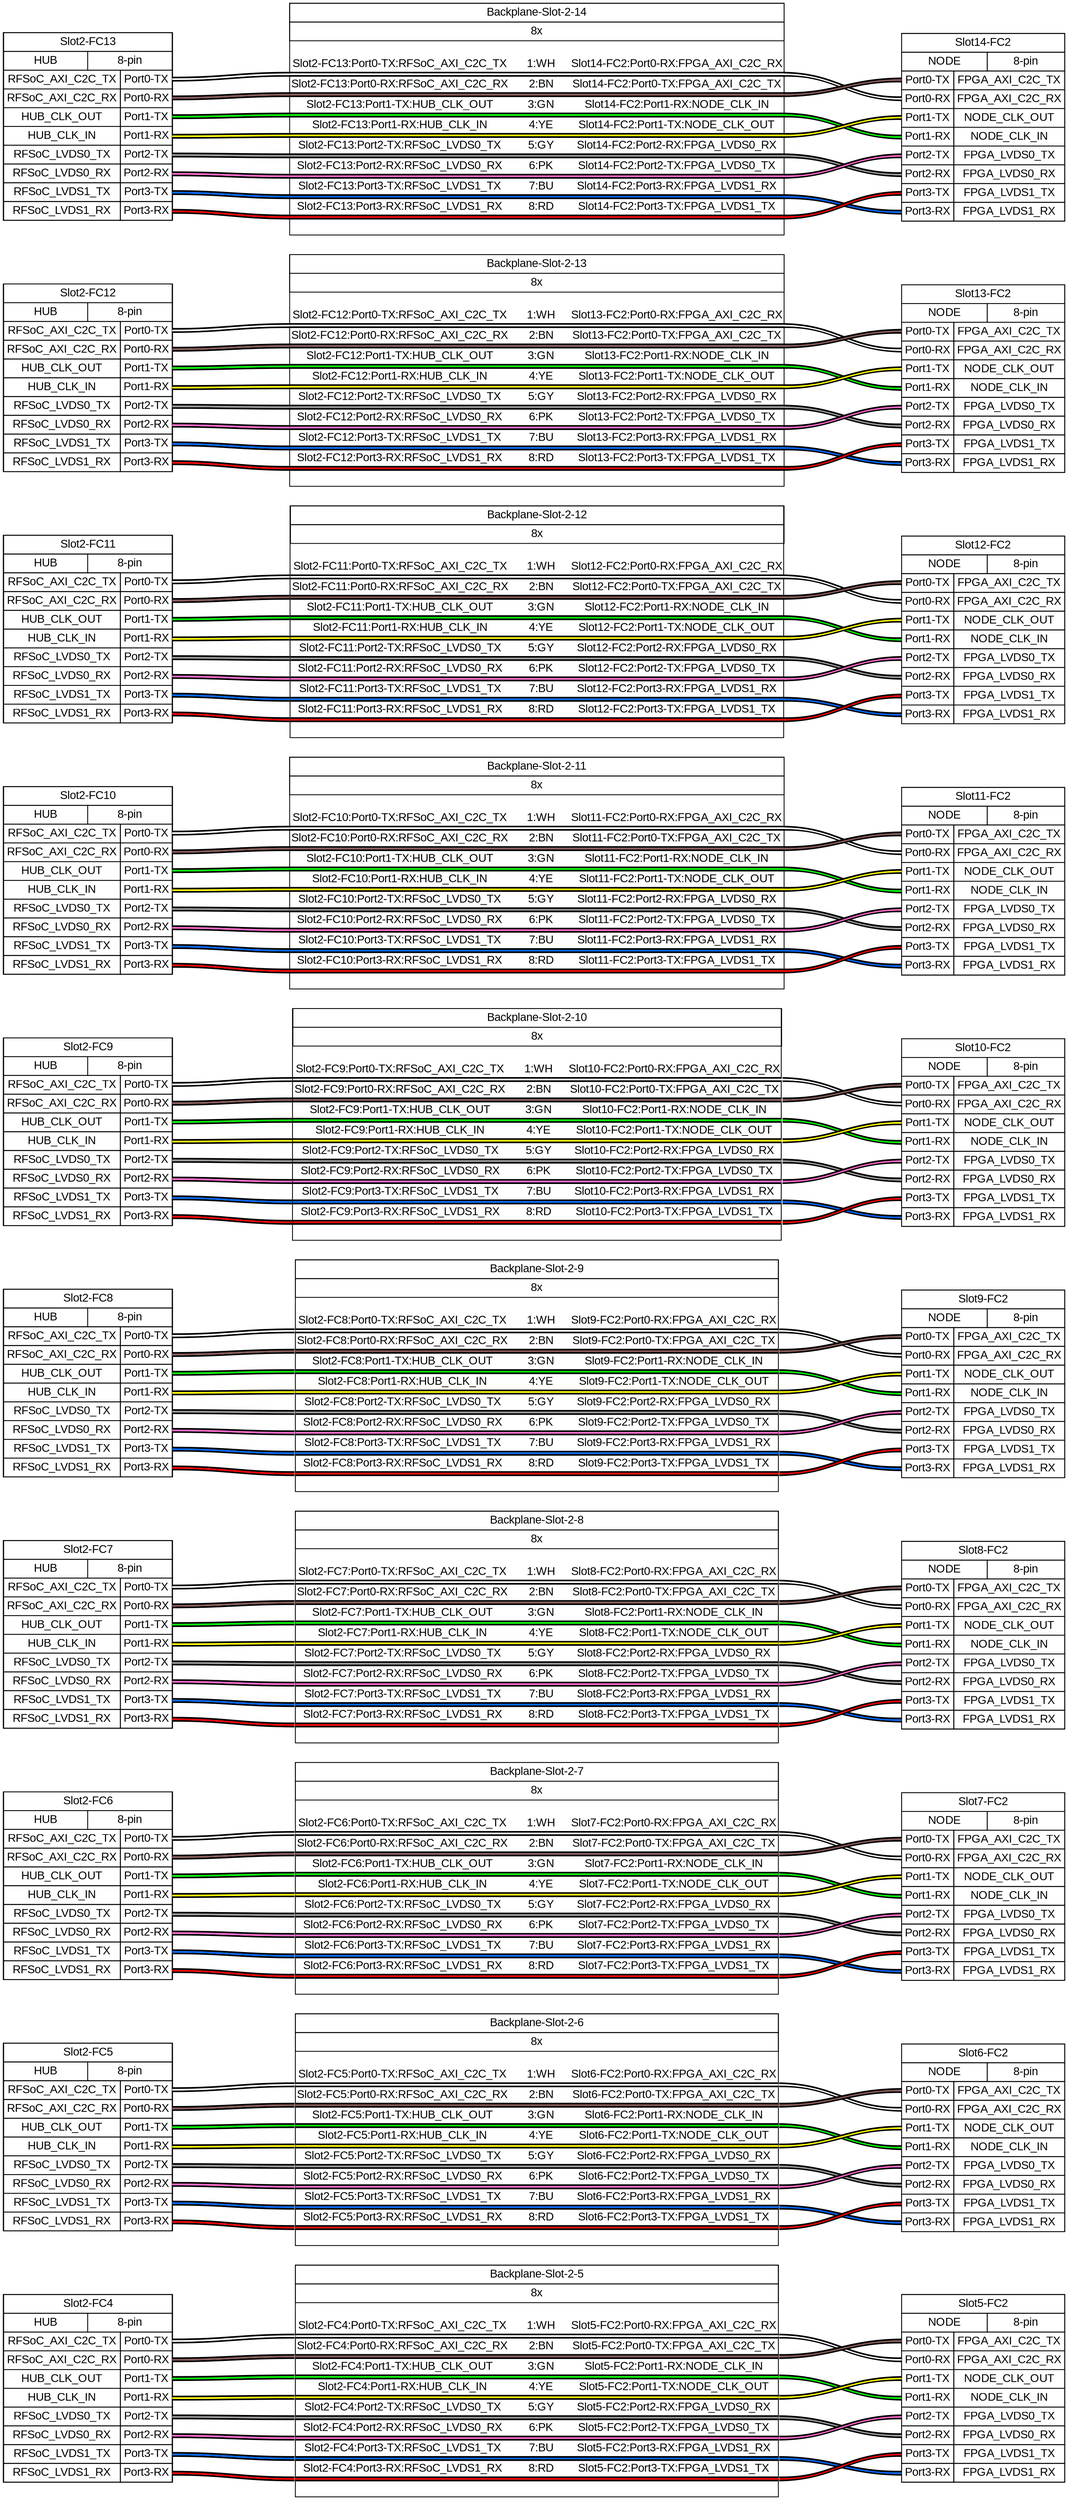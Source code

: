 graph {
// Graph generated by WireViz 0.3.2
// https://github.com/formatc1702/WireViz
	graph [bgcolor="#FFFFFF" fontname=arial nodesep=0.33 rankdir=LR ranksep=2]
	node [fillcolor="#FFFFFF" fontname=arial height=0 margin=0 shape=none style=filled width=0]
	edge [fontname=arial style=bold]
	"Slot2-FC4" [label=<
<table border="0" cellspacing="0" cellpadding="0">
 <tr><td>
  <table border="0" cellspacing="0" cellpadding="3" cellborder="1"><tr>
   <td balign="left">Slot2-FC4</td>
  </tr></table>
 </td></tr>
 <tr><td>
  <table border="0" cellspacing="0" cellpadding="3" cellborder="1"><tr>
   <td balign="left">HUB</td>
   <td balign="left">8-pin</td>
  </tr></table>
 </td></tr>
 <tr><td>
  <table border="0" cellspacing="0" cellpadding="3" cellborder="1">
   <tr>
    <td>RFSoC_AXI_C2C_TX</td>
    <td port="p1r">Port0-TX</td>
   </tr>
   <tr>
    <td>RFSoC_AXI_C2C_RX</td>
    <td port="p2r">Port0-RX</td>
   </tr>
   <tr>
    <td>HUB_CLK_OUT</td>
    <td port="p3r">Port1-TX</td>
   </tr>
   <tr>
    <td>HUB_CLK_IN</td>
    <td port="p4r">Port1-RX</td>
   </tr>
   <tr>
    <td>RFSoC_LVDS0_TX</td>
    <td port="p5r">Port2-TX</td>
   </tr>
   <tr>
    <td>RFSoC_LVDS0_RX</td>
    <td port="p6r">Port2-RX</td>
   </tr>
   <tr>
    <td>RFSoC_LVDS1_TX</td>
    <td port="p7r">Port3-TX</td>
   </tr>
   <tr>
    <td>RFSoC_LVDS1_RX</td>
    <td port="p8r">Port3-RX</td>
   </tr>
  </table>
 </td></tr>
</table>
> fillcolor="#FFFFFF" shape=box style=filled]
	"Slot2-FC5" [label=<
<table border="0" cellspacing="0" cellpadding="0">
 <tr><td>
  <table border="0" cellspacing="0" cellpadding="3" cellborder="1"><tr>
   <td balign="left">Slot2-FC5</td>
  </tr></table>
 </td></tr>
 <tr><td>
  <table border="0" cellspacing="0" cellpadding="3" cellborder="1"><tr>
   <td balign="left">HUB</td>
   <td balign="left">8-pin</td>
  </tr></table>
 </td></tr>
 <tr><td>
  <table border="0" cellspacing="0" cellpadding="3" cellborder="1">
   <tr>
    <td>RFSoC_AXI_C2C_TX</td>
    <td port="p1r">Port0-TX</td>
   </tr>
   <tr>
    <td>RFSoC_AXI_C2C_RX</td>
    <td port="p2r">Port0-RX</td>
   </tr>
   <tr>
    <td>HUB_CLK_OUT</td>
    <td port="p3r">Port1-TX</td>
   </tr>
   <tr>
    <td>HUB_CLK_IN</td>
    <td port="p4r">Port1-RX</td>
   </tr>
   <tr>
    <td>RFSoC_LVDS0_TX</td>
    <td port="p5r">Port2-TX</td>
   </tr>
   <tr>
    <td>RFSoC_LVDS0_RX</td>
    <td port="p6r">Port2-RX</td>
   </tr>
   <tr>
    <td>RFSoC_LVDS1_TX</td>
    <td port="p7r">Port3-TX</td>
   </tr>
   <tr>
    <td>RFSoC_LVDS1_RX</td>
    <td port="p8r">Port3-RX</td>
   </tr>
  </table>
 </td></tr>
</table>
> fillcolor="#FFFFFF" shape=box style=filled]
	"Slot2-FC6" [label=<
<table border="0" cellspacing="0" cellpadding="0">
 <tr><td>
  <table border="0" cellspacing="0" cellpadding="3" cellborder="1"><tr>
   <td balign="left">Slot2-FC6</td>
  </tr></table>
 </td></tr>
 <tr><td>
  <table border="0" cellspacing="0" cellpadding="3" cellborder="1"><tr>
   <td balign="left">HUB</td>
   <td balign="left">8-pin</td>
  </tr></table>
 </td></tr>
 <tr><td>
  <table border="0" cellspacing="0" cellpadding="3" cellborder="1">
   <tr>
    <td>RFSoC_AXI_C2C_TX</td>
    <td port="p1r">Port0-TX</td>
   </tr>
   <tr>
    <td>RFSoC_AXI_C2C_RX</td>
    <td port="p2r">Port0-RX</td>
   </tr>
   <tr>
    <td>HUB_CLK_OUT</td>
    <td port="p3r">Port1-TX</td>
   </tr>
   <tr>
    <td>HUB_CLK_IN</td>
    <td port="p4r">Port1-RX</td>
   </tr>
   <tr>
    <td>RFSoC_LVDS0_TX</td>
    <td port="p5r">Port2-TX</td>
   </tr>
   <tr>
    <td>RFSoC_LVDS0_RX</td>
    <td port="p6r">Port2-RX</td>
   </tr>
   <tr>
    <td>RFSoC_LVDS1_TX</td>
    <td port="p7r">Port3-TX</td>
   </tr>
   <tr>
    <td>RFSoC_LVDS1_RX</td>
    <td port="p8r">Port3-RX</td>
   </tr>
  </table>
 </td></tr>
</table>
> fillcolor="#FFFFFF" shape=box style=filled]
	"Slot2-FC7" [label=<
<table border="0" cellspacing="0" cellpadding="0">
 <tr><td>
  <table border="0" cellspacing="0" cellpadding="3" cellborder="1"><tr>
   <td balign="left">Slot2-FC7</td>
  </tr></table>
 </td></tr>
 <tr><td>
  <table border="0" cellspacing="0" cellpadding="3" cellborder="1"><tr>
   <td balign="left">HUB</td>
   <td balign="left">8-pin</td>
  </tr></table>
 </td></tr>
 <tr><td>
  <table border="0" cellspacing="0" cellpadding="3" cellborder="1">
   <tr>
    <td>RFSoC_AXI_C2C_TX</td>
    <td port="p1r">Port0-TX</td>
   </tr>
   <tr>
    <td>RFSoC_AXI_C2C_RX</td>
    <td port="p2r">Port0-RX</td>
   </tr>
   <tr>
    <td>HUB_CLK_OUT</td>
    <td port="p3r">Port1-TX</td>
   </tr>
   <tr>
    <td>HUB_CLK_IN</td>
    <td port="p4r">Port1-RX</td>
   </tr>
   <tr>
    <td>RFSoC_LVDS0_TX</td>
    <td port="p5r">Port2-TX</td>
   </tr>
   <tr>
    <td>RFSoC_LVDS0_RX</td>
    <td port="p6r">Port2-RX</td>
   </tr>
   <tr>
    <td>RFSoC_LVDS1_TX</td>
    <td port="p7r">Port3-TX</td>
   </tr>
   <tr>
    <td>RFSoC_LVDS1_RX</td>
    <td port="p8r">Port3-RX</td>
   </tr>
  </table>
 </td></tr>
</table>
> fillcolor="#FFFFFF" shape=box style=filled]
	"Slot2-FC8" [label=<
<table border="0" cellspacing="0" cellpadding="0">
 <tr><td>
  <table border="0" cellspacing="0" cellpadding="3" cellborder="1"><tr>
   <td balign="left">Slot2-FC8</td>
  </tr></table>
 </td></tr>
 <tr><td>
  <table border="0" cellspacing="0" cellpadding="3" cellborder="1"><tr>
   <td balign="left">HUB</td>
   <td balign="left">8-pin</td>
  </tr></table>
 </td></tr>
 <tr><td>
  <table border="0" cellspacing="0" cellpadding="3" cellborder="1">
   <tr>
    <td>RFSoC_AXI_C2C_TX</td>
    <td port="p1r">Port0-TX</td>
   </tr>
   <tr>
    <td>RFSoC_AXI_C2C_RX</td>
    <td port="p2r">Port0-RX</td>
   </tr>
   <tr>
    <td>HUB_CLK_OUT</td>
    <td port="p3r">Port1-TX</td>
   </tr>
   <tr>
    <td>HUB_CLK_IN</td>
    <td port="p4r">Port1-RX</td>
   </tr>
   <tr>
    <td>RFSoC_LVDS0_TX</td>
    <td port="p5r">Port2-TX</td>
   </tr>
   <tr>
    <td>RFSoC_LVDS0_RX</td>
    <td port="p6r">Port2-RX</td>
   </tr>
   <tr>
    <td>RFSoC_LVDS1_TX</td>
    <td port="p7r">Port3-TX</td>
   </tr>
   <tr>
    <td>RFSoC_LVDS1_RX</td>
    <td port="p8r">Port3-RX</td>
   </tr>
  </table>
 </td></tr>
</table>
> fillcolor="#FFFFFF" shape=box style=filled]
	"Slot2-FC9" [label=<
<table border="0" cellspacing="0" cellpadding="0">
 <tr><td>
  <table border="0" cellspacing="0" cellpadding="3" cellborder="1"><tr>
   <td balign="left">Slot2-FC9</td>
  </tr></table>
 </td></tr>
 <tr><td>
  <table border="0" cellspacing="0" cellpadding="3" cellborder="1"><tr>
   <td balign="left">HUB</td>
   <td balign="left">8-pin</td>
  </tr></table>
 </td></tr>
 <tr><td>
  <table border="0" cellspacing="0" cellpadding="3" cellborder="1">
   <tr>
    <td>RFSoC_AXI_C2C_TX</td>
    <td port="p1r">Port0-TX</td>
   </tr>
   <tr>
    <td>RFSoC_AXI_C2C_RX</td>
    <td port="p2r">Port0-RX</td>
   </tr>
   <tr>
    <td>HUB_CLK_OUT</td>
    <td port="p3r">Port1-TX</td>
   </tr>
   <tr>
    <td>HUB_CLK_IN</td>
    <td port="p4r">Port1-RX</td>
   </tr>
   <tr>
    <td>RFSoC_LVDS0_TX</td>
    <td port="p5r">Port2-TX</td>
   </tr>
   <tr>
    <td>RFSoC_LVDS0_RX</td>
    <td port="p6r">Port2-RX</td>
   </tr>
   <tr>
    <td>RFSoC_LVDS1_TX</td>
    <td port="p7r">Port3-TX</td>
   </tr>
   <tr>
    <td>RFSoC_LVDS1_RX</td>
    <td port="p8r">Port3-RX</td>
   </tr>
  </table>
 </td></tr>
</table>
> fillcolor="#FFFFFF" shape=box style=filled]
	"Slot2-FC10" [label=<
<table border="0" cellspacing="0" cellpadding="0">
 <tr><td>
  <table border="0" cellspacing="0" cellpadding="3" cellborder="1"><tr>
   <td balign="left">Slot2-FC10</td>
  </tr></table>
 </td></tr>
 <tr><td>
  <table border="0" cellspacing="0" cellpadding="3" cellborder="1"><tr>
   <td balign="left">HUB</td>
   <td balign="left">8-pin</td>
  </tr></table>
 </td></tr>
 <tr><td>
  <table border="0" cellspacing="0" cellpadding="3" cellborder="1">
   <tr>
    <td>RFSoC_AXI_C2C_TX</td>
    <td port="p1r">Port0-TX</td>
   </tr>
   <tr>
    <td>RFSoC_AXI_C2C_RX</td>
    <td port="p2r">Port0-RX</td>
   </tr>
   <tr>
    <td>HUB_CLK_OUT</td>
    <td port="p3r">Port1-TX</td>
   </tr>
   <tr>
    <td>HUB_CLK_IN</td>
    <td port="p4r">Port1-RX</td>
   </tr>
   <tr>
    <td>RFSoC_LVDS0_TX</td>
    <td port="p5r">Port2-TX</td>
   </tr>
   <tr>
    <td>RFSoC_LVDS0_RX</td>
    <td port="p6r">Port2-RX</td>
   </tr>
   <tr>
    <td>RFSoC_LVDS1_TX</td>
    <td port="p7r">Port3-TX</td>
   </tr>
   <tr>
    <td>RFSoC_LVDS1_RX</td>
    <td port="p8r">Port3-RX</td>
   </tr>
  </table>
 </td></tr>
</table>
> fillcolor="#FFFFFF" shape=box style=filled]
	"Slot2-FC11" [label=<
<table border="0" cellspacing="0" cellpadding="0">
 <tr><td>
  <table border="0" cellspacing="0" cellpadding="3" cellborder="1"><tr>
   <td balign="left">Slot2-FC11</td>
  </tr></table>
 </td></tr>
 <tr><td>
  <table border="0" cellspacing="0" cellpadding="3" cellborder="1"><tr>
   <td balign="left">HUB</td>
   <td balign="left">8-pin</td>
  </tr></table>
 </td></tr>
 <tr><td>
  <table border="0" cellspacing="0" cellpadding="3" cellborder="1">
   <tr>
    <td>RFSoC_AXI_C2C_TX</td>
    <td port="p1r">Port0-TX</td>
   </tr>
   <tr>
    <td>RFSoC_AXI_C2C_RX</td>
    <td port="p2r">Port0-RX</td>
   </tr>
   <tr>
    <td>HUB_CLK_OUT</td>
    <td port="p3r">Port1-TX</td>
   </tr>
   <tr>
    <td>HUB_CLK_IN</td>
    <td port="p4r">Port1-RX</td>
   </tr>
   <tr>
    <td>RFSoC_LVDS0_TX</td>
    <td port="p5r">Port2-TX</td>
   </tr>
   <tr>
    <td>RFSoC_LVDS0_RX</td>
    <td port="p6r">Port2-RX</td>
   </tr>
   <tr>
    <td>RFSoC_LVDS1_TX</td>
    <td port="p7r">Port3-TX</td>
   </tr>
   <tr>
    <td>RFSoC_LVDS1_RX</td>
    <td port="p8r">Port3-RX</td>
   </tr>
  </table>
 </td></tr>
</table>
> fillcolor="#FFFFFF" shape=box style=filled]
	"Slot2-FC12" [label=<
<table border="0" cellspacing="0" cellpadding="0">
 <tr><td>
  <table border="0" cellspacing="0" cellpadding="3" cellborder="1"><tr>
   <td balign="left">Slot2-FC12</td>
  </tr></table>
 </td></tr>
 <tr><td>
  <table border="0" cellspacing="0" cellpadding="3" cellborder="1"><tr>
   <td balign="left">HUB</td>
   <td balign="left">8-pin</td>
  </tr></table>
 </td></tr>
 <tr><td>
  <table border="0" cellspacing="0" cellpadding="3" cellborder="1">
   <tr>
    <td>RFSoC_AXI_C2C_TX</td>
    <td port="p1r">Port0-TX</td>
   </tr>
   <tr>
    <td>RFSoC_AXI_C2C_RX</td>
    <td port="p2r">Port0-RX</td>
   </tr>
   <tr>
    <td>HUB_CLK_OUT</td>
    <td port="p3r">Port1-TX</td>
   </tr>
   <tr>
    <td>HUB_CLK_IN</td>
    <td port="p4r">Port1-RX</td>
   </tr>
   <tr>
    <td>RFSoC_LVDS0_TX</td>
    <td port="p5r">Port2-TX</td>
   </tr>
   <tr>
    <td>RFSoC_LVDS0_RX</td>
    <td port="p6r">Port2-RX</td>
   </tr>
   <tr>
    <td>RFSoC_LVDS1_TX</td>
    <td port="p7r">Port3-TX</td>
   </tr>
   <tr>
    <td>RFSoC_LVDS1_RX</td>
    <td port="p8r">Port3-RX</td>
   </tr>
  </table>
 </td></tr>
</table>
> fillcolor="#FFFFFF" shape=box style=filled]
	"Slot2-FC13" [label=<
<table border="0" cellspacing="0" cellpadding="0">
 <tr><td>
  <table border="0" cellspacing="0" cellpadding="3" cellborder="1"><tr>
   <td balign="left">Slot2-FC13</td>
  </tr></table>
 </td></tr>
 <tr><td>
  <table border="0" cellspacing="0" cellpadding="3" cellborder="1"><tr>
   <td balign="left">HUB</td>
   <td balign="left">8-pin</td>
  </tr></table>
 </td></tr>
 <tr><td>
  <table border="0" cellspacing="0" cellpadding="3" cellborder="1">
   <tr>
    <td>RFSoC_AXI_C2C_TX</td>
    <td port="p1r">Port0-TX</td>
   </tr>
   <tr>
    <td>RFSoC_AXI_C2C_RX</td>
    <td port="p2r">Port0-RX</td>
   </tr>
   <tr>
    <td>HUB_CLK_OUT</td>
    <td port="p3r">Port1-TX</td>
   </tr>
   <tr>
    <td>HUB_CLK_IN</td>
    <td port="p4r">Port1-RX</td>
   </tr>
   <tr>
    <td>RFSoC_LVDS0_TX</td>
    <td port="p5r">Port2-TX</td>
   </tr>
   <tr>
    <td>RFSoC_LVDS0_RX</td>
    <td port="p6r">Port2-RX</td>
   </tr>
   <tr>
    <td>RFSoC_LVDS1_TX</td>
    <td port="p7r">Port3-TX</td>
   </tr>
   <tr>
    <td>RFSoC_LVDS1_RX</td>
    <td port="p8r">Port3-RX</td>
   </tr>
  </table>
 </td></tr>
</table>
> fillcolor="#FFFFFF" shape=box style=filled]
	"Slot5-FC2" [label=<
<table border="0" cellspacing="0" cellpadding="0">
 <tr><td>
  <table border="0" cellspacing="0" cellpadding="3" cellborder="1"><tr>
   <td balign="left">Slot5-FC2</td>
  </tr></table>
 </td></tr>
 <tr><td>
  <table border="0" cellspacing="0" cellpadding="3" cellborder="1"><tr>
   <td balign="left">NODE</td>
   <td balign="left">8-pin</td>
  </tr></table>
 </td></tr>
 <tr><td>
  <table border="0" cellspacing="0" cellpadding="3" cellborder="1">
   <tr>
    <td port="p1l">Port0-TX</td>
    <td>FPGA_AXI_C2C_TX</td>
   </tr>
   <tr>
    <td port="p2l">Port0-RX</td>
    <td>FPGA_AXI_C2C_RX</td>
   </tr>
   <tr>
    <td port="p3l">Port1-TX</td>
    <td>NODE_CLK_OUT</td>
   </tr>
   <tr>
    <td port="p4l">Port1-RX</td>
    <td>NODE_CLK_IN</td>
   </tr>
   <tr>
    <td port="p5l">Port2-TX</td>
    <td>FPGA_LVDS0_TX</td>
   </tr>
   <tr>
    <td port="p6l">Port2-RX</td>
    <td>FPGA_LVDS0_RX</td>
   </tr>
   <tr>
    <td port="p7l">Port3-TX</td>
    <td>FPGA_LVDS1_TX</td>
   </tr>
   <tr>
    <td port="p8l">Port3-RX</td>
    <td>FPGA_LVDS1_RX</td>
   </tr>
  </table>
 </td></tr>
</table>
> fillcolor="#FFFFFF" shape=box style=filled]
	"Slot6-FC2" [label=<
<table border="0" cellspacing="0" cellpadding="0">
 <tr><td>
  <table border="0" cellspacing="0" cellpadding="3" cellborder="1"><tr>
   <td balign="left">Slot6-FC2</td>
  </tr></table>
 </td></tr>
 <tr><td>
  <table border="0" cellspacing="0" cellpadding="3" cellborder="1"><tr>
   <td balign="left">NODE</td>
   <td balign="left">8-pin</td>
  </tr></table>
 </td></tr>
 <tr><td>
  <table border="0" cellspacing="0" cellpadding="3" cellborder="1">
   <tr>
    <td port="p1l">Port0-TX</td>
    <td>FPGA_AXI_C2C_TX</td>
   </tr>
   <tr>
    <td port="p2l">Port0-RX</td>
    <td>FPGA_AXI_C2C_RX</td>
   </tr>
   <tr>
    <td port="p3l">Port1-TX</td>
    <td>NODE_CLK_OUT</td>
   </tr>
   <tr>
    <td port="p4l">Port1-RX</td>
    <td>NODE_CLK_IN</td>
   </tr>
   <tr>
    <td port="p5l">Port2-TX</td>
    <td>FPGA_LVDS0_TX</td>
   </tr>
   <tr>
    <td port="p6l">Port2-RX</td>
    <td>FPGA_LVDS0_RX</td>
   </tr>
   <tr>
    <td port="p7l">Port3-TX</td>
    <td>FPGA_LVDS1_TX</td>
   </tr>
   <tr>
    <td port="p8l">Port3-RX</td>
    <td>FPGA_LVDS1_RX</td>
   </tr>
  </table>
 </td></tr>
</table>
> fillcolor="#FFFFFF" shape=box style=filled]
	"Slot7-FC2" [label=<
<table border="0" cellspacing="0" cellpadding="0">
 <tr><td>
  <table border="0" cellspacing="0" cellpadding="3" cellborder="1"><tr>
   <td balign="left">Slot7-FC2</td>
  </tr></table>
 </td></tr>
 <tr><td>
  <table border="0" cellspacing="0" cellpadding="3" cellborder="1"><tr>
   <td balign="left">NODE</td>
   <td balign="left">8-pin</td>
  </tr></table>
 </td></tr>
 <tr><td>
  <table border="0" cellspacing="0" cellpadding="3" cellborder="1">
   <tr>
    <td port="p1l">Port0-TX</td>
    <td>FPGA_AXI_C2C_TX</td>
   </tr>
   <tr>
    <td port="p2l">Port0-RX</td>
    <td>FPGA_AXI_C2C_RX</td>
   </tr>
   <tr>
    <td port="p3l">Port1-TX</td>
    <td>NODE_CLK_OUT</td>
   </tr>
   <tr>
    <td port="p4l">Port1-RX</td>
    <td>NODE_CLK_IN</td>
   </tr>
   <tr>
    <td port="p5l">Port2-TX</td>
    <td>FPGA_LVDS0_TX</td>
   </tr>
   <tr>
    <td port="p6l">Port2-RX</td>
    <td>FPGA_LVDS0_RX</td>
   </tr>
   <tr>
    <td port="p7l">Port3-TX</td>
    <td>FPGA_LVDS1_TX</td>
   </tr>
   <tr>
    <td port="p8l">Port3-RX</td>
    <td>FPGA_LVDS1_RX</td>
   </tr>
  </table>
 </td></tr>
</table>
> fillcolor="#FFFFFF" shape=box style=filled]
	"Slot8-FC2" [label=<
<table border="0" cellspacing="0" cellpadding="0">
 <tr><td>
  <table border="0" cellspacing="0" cellpadding="3" cellborder="1"><tr>
   <td balign="left">Slot8-FC2</td>
  </tr></table>
 </td></tr>
 <tr><td>
  <table border="0" cellspacing="0" cellpadding="3" cellborder="1"><tr>
   <td balign="left">NODE</td>
   <td balign="left">8-pin</td>
  </tr></table>
 </td></tr>
 <tr><td>
  <table border="0" cellspacing="0" cellpadding="3" cellborder="1">
   <tr>
    <td port="p1l">Port0-TX</td>
    <td>FPGA_AXI_C2C_TX</td>
   </tr>
   <tr>
    <td port="p2l">Port0-RX</td>
    <td>FPGA_AXI_C2C_RX</td>
   </tr>
   <tr>
    <td port="p3l">Port1-TX</td>
    <td>NODE_CLK_OUT</td>
   </tr>
   <tr>
    <td port="p4l">Port1-RX</td>
    <td>NODE_CLK_IN</td>
   </tr>
   <tr>
    <td port="p5l">Port2-TX</td>
    <td>FPGA_LVDS0_TX</td>
   </tr>
   <tr>
    <td port="p6l">Port2-RX</td>
    <td>FPGA_LVDS0_RX</td>
   </tr>
   <tr>
    <td port="p7l">Port3-TX</td>
    <td>FPGA_LVDS1_TX</td>
   </tr>
   <tr>
    <td port="p8l">Port3-RX</td>
    <td>FPGA_LVDS1_RX</td>
   </tr>
  </table>
 </td></tr>
</table>
> fillcolor="#FFFFFF" shape=box style=filled]
	"Slot9-FC2" [label=<
<table border="0" cellspacing="0" cellpadding="0">
 <tr><td>
  <table border="0" cellspacing="0" cellpadding="3" cellborder="1"><tr>
   <td balign="left">Slot9-FC2</td>
  </tr></table>
 </td></tr>
 <tr><td>
  <table border="0" cellspacing="0" cellpadding="3" cellborder="1"><tr>
   <td balign="left">NODE</td>
   <td balign="left">8-pin</td>
  </tr></table>
 </td></tr>
 <tr><td>
  <table border="0" cellspacing="0" cellpadding="3" cellborder="1">
   <tr>
    <td port="p1l">Port0-TX</td>
    <td>FPGA_AXI_C2C_TX</td>
   </tr>
   <tr>
    <td port="p2l">Port0-RX</td>
    <td>FPGA_AXI_C2C_RX</td>
   </tr>
   <tr>
    <td port="p3l">Port1-TX</td>
    <td>NODE_CLK_OUT</td>
   </tr>
   <tr>
    <td port="p4l">Port1-RX</td>
    <td>NODE_CLK_IN</td>
   </tr>
   <tr>
    <td port="p5l">Port2-TX</td>
    <td>FPGA_LVDS0_TX</td>
   </tr>
   <tr>
    <td port="p6l">Port2-RX</td>
    <td>FPGA_LVDS0_RX</td>
   </tr>
   <tr>
    <td port="p7l">Port3-TX</td>
    <td>FPGA_LVDS1_TX</td>
   </tr>
   <tr>
    <td port="p8l">Port3-RX</td>
    <td>FPGA_LVDS1_RX</td>
   </tr>
  </table>
 </td></tr>
</table>
> fillcolor="#FFFFFF" shape=box style=filled]
	"Slot10-FC2" [label=<
<table border="0" cellspacing="0" cellpadding="0">
 <tr><td>
  <table border="0" cellspacing="0" cellpadding="3" cellborder="1"><tr>
   <td balign="left">Slot10-FC2</td>
  </tr></table>
 </td></tr>
 <tr><td>
  <table border="0" cellspacing="0" cellpadding="3" cellborder="1"><tr>
   <td balign="left">NODE</td>
   <td balign="left">8-pin</td>
  </tr></table>
 </td></tr>
 <tr><td>
  <table border="0" cellspacing="0" cellpadding="3" cellborder="1">
   <tr>
    <td port="p1l">Port0-TX</td>
    <td>FPGA_AXI_C2C_TX</td>
   </tr>
   <tr>
    <td port="p2l">Port0-RX</td>
    <td>FPGA_AXI_C2C_RX</td>
   </tr>
   <tr>
    <td port="p3l">Port1-TX</td>
    <td>NODE_CLK_OUT</td>
   </tr>
   <tr>
    <td port="p4l">Port1-RX</td>
    <td>NODE_CLK_IN</td>
   </tr>
   <tr>
    <td port="p5l">Port2-TX</td>
    <td>FPGA_LVDS0_TX</td>
   </tr>
   <tr>
    <td port="p6l">Port2-RX</td>
    <td>FPGA_LVDS0_RX</td>
   </tr>
   <tr>
    <td port="p7l">Port3-TX</td>
    <td>FPGA_LVDS1_TX</td>
   </tr>
   <tr>
    <td port="p8l">Port3-RX</td>
    <td>FPGA_LVDS1_RX</td>
   </tr>
  </table>
 </td></tr>
</table>
> fillcolor="#FFFFFF" shape=box style=filled]
	"Slot11-FC2" [label=<
<table border="0" cellspacing="0" cellpadding="0">
 <tr><td>
  <table border="0" cellspacing="0" cellpadding="3" cellborder="1"><tr>
   <td balign="left">Slot11-FC2</td>
  </tr></table>
 </td></tr>
 <tr><td>
  <table border="0" cellspacing="0" cellpadding="3" cellborder="1"><tr>
   <td balign="left">NODE</td>
   <td balign="left">8-pin</td>
  </tr></table>
 </td></tr>
 <tr><td>
  <table border="0" cellspacing="0" cellpadding="3" cellborder="1">
   <tr>
    <td port="p1l">Port0-TX</td>
    <td>FPGA_AXI_C2C_TX</td>
   </tr>
   <tr>
    <td port="p2l">Port0-RX</td>
    <td>FPGA_AXI_C2C_RX</td>
   </tr>
   <tr>
    <td port="p3l">Port1-TX</td>
    <td>NODE_CLK_OUT</td>
   </tr>
   <tr>
    <td port="p4l">Port1-RX</td>
    <td>NODE_CLK_IN</td>
   </tr>
   <tr>
    <td port="p5l">Port2-TX</td>
    <td>FPGA_LVDS0_TX</td>
   </tr>
   <tr>
    <td port="p6l">Port2-RX</td>
    <td>FPGA_LVDS0_RX</td>
   </tr>
   <tr>
    <td port="p7l">Port3-TX</td>
    <td>FPGA_LVDS1_TX</td>
   </tr>
   <tr>
    <td port="p8l">Port3-RX</td>
    <td>FPGA_LVDS1_RX</td>
   </tr>
  </table>
 </td></tr>
</table>
> fillcolor="#FFFFFF" shape=box style=filled]
	"Slot12-FC2" [label=<
<table border="0" cellspacing="0" cellpadding="0">
 <tr><td>
  <table border="0" cellspacing="0" cellpadding="3" cellborder="1"><tr>
   <td balign="left">Slot12-FC2</td>
  </tr></table>
 </td></tr>
 <tr><td>
  <table border="0" cellspacing="0" cellpadding="3" cellborder="1"><tr>
   <td balign="left">NODE</td>
   <td balign="left">8-pin</td>
  </tr></table>
 </td></tr>
 <tr><td>
  <table border="0" cellspacing="0" cellpadding="3" cellborder="1">
   <tr>
    <td port="p1l">Port0-TX</td>
    <td>FPGA_AXI_C2C_TX</td>
   </tr>
   <tr>
    <td port="p2l">Port0-RX</td>
    <td>FPGA_AXI_C2C_RX</td>
   </tr>
   <tr>
    <td port="p3l">Port1-TX</td>
    <td>NODE_CLK_OUT</td>
   </tr>
   <tr>
    <td port="p4l">Port1-RX</td>
    <td>NODE_CLK_IN</td>
   </tr>
   <tr>
    <td port="p5l">Port2-TX</td>
    <td>FPGA_LVDS0_TX</td>
   </tr>
   <tr>
    <td port="p6l">Port2-RX</td>
    <td>FPGA_LVDS0_RX</td>
   </tr>
   <tr>
    <td port="p7l">Port3-TX</td>
    <td>FPGA_LVDS1_TX</td>
   </tr>
   <tr>
    <td port="p8l">Port3-RX</td>
    <td>FPGA_LVDS1_RX</td>
   </tr>
  </table>
 </td></tr>
</table>
> fillcolor="#FFFFFF" shape=box style=filled]
	"Slot13-FC2" [label=<
<table border="0" cellspacing="0" cellpadding="0">
 <tr><td>
  <table border="0" cellspacing="0" cellpadding="3" cellborder="1"><tr>
   <td balign="left">Slot13-FC2</td>
  </tr></table>
 </td></tr>
 <tr><td>
  <table border="0" cellspacing="0" cellpadding="3" cellborder="1"><tr>
   <td balign="left">NODE</td>
   <td balign="left">8-pin</td>
  </tr></table>
 </td></tr>
 <tr><td>
  <table border="0" cellspacing="0" cellpadding="3" cellborder="1">
   <tr>
    <td port="p1l">Port0-TX</td>
    <td>FPGA_AXI_C2C_TX</td>
   </tr>
   <tr>
    <td port="p2l">Port0-RX</td>
    <td>FPGA_AXI_C2C_RX</td>
   </tr>
   <tr>
    <td port="p3l">Port1-TX</td>
    <td>NODE_CLK_OUT</td>
   </tr>
   <tr>
    <td port="p4l">Port1-RX</td>
    <td>NODE_CLK_IN</td>
   </tr>
   <tr>
    <td port="p5l">Port2-TX</td>
    <td>FPGA_LVDS0_TX</td>
   </tr>
   <tr>
    <td port="p6l">Port2-RX</td>
    <td>FPGA_LVDS0_RX</td>
   </tr>
   <tr>
    <td port="p7l">Port3-TX</td>
    <td>FPGA_LVDS1_TX</td>
   </tr>
   <tr>
    <td port="p8l">Port3-RX</td>
    <td>FPGA_LVDS1_RX</td>
   </tr>
  </table>
 </td></tr>
</table>
> fillcolor="#FFFFFF" shape=box style=filled]
	"Slot14-FC2" [label=<
<table border="0" cellspacing="0" cellpadding="0">
 <tr><td>
  <table border="0" cellspacing="0" cellpadding="3" cellborder="1"><tr>
   <td balign="left">Slot14-FC2</td>
  </tr></table>
 </td></tr>
 <tr><td>
  <table border="0" cellspacing="0" cellpadding="3" cellborder="1"><tr>
   <td balign="left">NODE</td>
   <td balign="left">8-pin</td>
  </tr></table>
 </td></tr>
 <tr><td>
  <table border="0" cellspacing="0" cellpadding="3" cellborder="1">
   <tr>
    <td port="p1l">Port0-TX</td>
    <td>FPGA_AXI_C2C_TX</td>
   </tr>
   <tr>
    <td port="p2l">Port0-RX</td>
    <td>FPGA_AXI_C2C_RX</td>
   </tr>
   <tr>
    <td port="p3l">Port1-TX</td>
    <td>NODE_CLK_OUT</td>
   </tr>
   <tr>
    <td port="p4l">Port1-RX</td>
    <td>NODE_CLK_IN</td>
   </tr>
   <tr>
    <td port="p5l">Port2-TX</td>
    <td>FPGA_LVDS0_TX</td>
   </tr>
   <tr>
    <td port="p6l">Port2-RX</td>
    <td>FPGA_LVDS0_RX</td>
   </tr>
   <tr>
    <td port="p7l">Port3-TX</td>
    <td>FPGA_LVDS1_TX</td>
   </tr>
   <tr>
    <td port="p8l">Port3-RX</td>
    <td>FPGA_LVDS1_RX</td>
   </tr>
  </table>
 </td></tr>
</table>
> fillcolor="#FFFFFF" shape=box style=filled]
	edge [color="#000000:#ffffff:#000000"]
	"Slot2-FC4":p1r:e -- "Backplane-Slot-2-5":w1:w
	"Backplane-Slot-2-5":w1:e -- "Slot5-FC2":p2l:w
	edge [color="#000000:#895956:#000000"]
	"Slot2-FC4":p2r:e -- "Backplane-Slot-2-5":w2:w
	"Backplane-Slot-2-5":w2:e -- "Slot5-FC2":p1l:w
	edge [color="#000000:#00ff00:#000000"]
	"Slot2-FC4":p3r:e -- "Backplane-Slot-2-5":w3:w
	"Backplane-Slot-2-5":w3:e -- "Slot5-FC2":p4l:w
	edge [color="#000000:#ffff00:#000000"]
	"Slot2-FC4":p4r:e -- "Backplane-Slot-2-5":w4:w
	"Backplane-Slot-2-5":w4:e -- "Slot5-FC2":p3l:w
	edge [color="#000000:#999999:#000000"]
	"Slot2-FC4":p5r:e -- "Backplane-Slot-2-5":w5:w
	"Backplane-Slot-2-5":w5:e -- "Slot5-FC2":p6l:w
	edge [color="#000000:#ff66cc:#000000"]
	"Slot2-FC4":p6r:e -- "Backplane-Slot-2-5":w6:w
	"Backplane-Slot-2-5":w6:e -- "Slot5-FC2":p5l:w
	edge [color="#000000:#0066ff:#000000"]
	"Slot2-FC4":p7r:e -- "Backplane-Slot-2-5":w7:w
	"Backplane-Slot-2-5":w7:e -- "Slot5-FC2":p8l:w
	edge [color="#000000:#ff0000:#000000"]
	"Slot2-FC4":p8r:e -- "Backplane-Slot-2-5":w8:w
	"Backplane-Slot-2-5":w8:e -- "Slot5-FC2":p7l:w
	"Backplane-Slot-2-5" [label=<
<table border="0" cellspacing="0" cellpadding="0">
 <tr><td>
  <table border="0" cellspacing="0" cellpadding="3" cellborder="1"><tr>
   <td balign="left">Backplane-Slot-2-5</td>
  </tr></table>
 </td></tr>
 <tr><td>
  <table border="0" cellspacing="0" cellpadding="3" cellborder="1"><tr>
   <td balign="left">8x</td>
  </tr></table>
 </td></tr>
 <tr><td>
  <table border="0" cellspacing="0" cellborder="0">
   <tr><td>&nbsp;</td></tr>
   <tr>
    <td>Slot2-FC4:Port0-TX:RFSoC_AXI_C2C_TX</td>
    <td>
     1:WH
    </td>
    <td>Slot5-FC2:Port0-RX:FPGA_AXI_C2C_RX</td>
   </tr>
   <tr>
    <td colspan="3" border="0" cellspacing="0" cellpadding="0" port="w1" height="6">
     <table cellspacing="0" cellborder="0" border="0">
      <tr><td colspan="3" cellpadding="0" height="2" bgcolor="#000000" border="0"></td></tr>
      <tr><td colspan="3" cellpadding="0" height="2" bgcolor="#ffffff" border="0"></td></tr>
      <tr><td colspan="3" cellpadding="0" height="2" bgcolor="#000000" border="0"></td></tr>
     </table>
    </td>
   </tr>
   <tr>
    <td>Slot2-FC4:Port0-RX:RFSoC_AXI_C2C_RX</td>
    <td>
     2:BN
    </td>
    <td>Slot5-FC2:Port0-TX:FPGA_AXI_C2C_TX</td>
   </tr>
   <tr>
    <td colspan="3" border="0" cellspacing="0" cellpadding="0" port="w2" height="6">
     <table cellspacing="0" cellborder="0" border="0">
      <tr><td colspan="3" cellpadding="0" height="2" bgcolor="#000000" border="0"></td></tr>
      <tr><td colspan="3" cellpadding="0" height="2" bgcolor="#895956" border="0"></td></tr>
      <tr><td colspan="3" cellpadding="0" height="2" bgcolor="#000000" border="0"></td></tr>
     </table>
    </td>
   </tr>
   <tr>
    <td>Slot2-FC4:Port1-TX:HUB_CLK_OUT</td>
    <td>
     3:GN
    </td>
    <td>Slot5-FC2:Port1-RX:NODE_CLK_IN</td>
   </tr>
   <tr>
    <td colspan="3" border="0" cellspacing="0" cellpadding="0" port="w3" height="6">
     <table cellspacing="0" cellborder="0" border="0">
      <tr><td colspan="3" cellpadding="0" height="2" bgcolor="#000000" border="0"></td></tr>
      <tr><td colspan="3" cellpadding="0" height="2" bgcolor="#00ff00" border="0"></td></tr>
      <tr><td colspan="3" cellpadding="0" height="2" bgcolor="#000000" border="0"></td></tr>
     </table>
    </td>
   </tr>
   <tr>
    <td>Slot2-FC4:Port1-RX:HUB_CLK_IN</td>
    <td>
     4:YE
    </td>
    <td>Slot5-FC2:Port1-TX:NODE_CLK_OUT</td>
   </tr>
   <tr>
    <td colspan="3" border="0" cellspacing="0" cellpadding="0" port="w4" height="6">
     <table cellspacing="0" cellborder="0" border="0">
      <tr><td colspan="3" cellpadding="0" height="2" bgcolor="#000000" border="0"></td></tr>
      <tr><td colspan="3" cellpadding="0" height="2" bgcolor="#ffff00" border="0"></td></tr>
      <tr><td colspan="3" cellpadding="0" height="2" bgcolor="#000000" border="0"></td></tr>
     </table>
    </td>
   </tr>
   <tr>
    <td>Slot2-FC4:Port2-TX:RFSoC_LVDS0_TX</td>
    <td>
     5:GY
    </td>
    <td>Slot5-FC2:Port2-RX:FPGA_LVDS0_RX</td>
   </tr>
   <tr>
    <td colspan="3" border="0" cellspacing="0" cellpadding="0" port="w5" height="6">
     <table cellspacing="0" cellborder="0" border="0">
      <tr><td colspan="3" cellpadding="0" height="2" bgcolor="#000000" border="0"></td></tr>
      <tr><td colspan="3" cellpadding="0" height="2" bgcolor="#999999" border="0"></td></tr>
      <tr><td colspan="3" cellpadding="0" height="2" bgcolor="#000000" border="0"></td></tr>
     </table>
    </td>
   </tr>
   <tr>
    <td>Slot2-FC4:Port2-RX:RFSoC_LVDS0_RX</td>
    <td>
     6:PK
    </td>
    <td>Slot5-FC2:Port2-TX:FPGA_LVDS0_TX</td>
   </tr>
   <tr>
    <td colspan="3" border="0" cellspacing="0" cellpadding="0" port="w6" height="6">
     <table cellspacing="0" cellborder="0" border="0">
      <tr><td colspan="3" cellpadding="0" height="2" bgcolor="#000000" border="0"></td></tr>
      <tr><td colspan="3" cellpadding="0" height="2" bgcolor="#ff66cc" border="0"></td></tr>
      <tr><td colspan="3" cellpadding="0" height="2" bgcolor="#000000" border="0"></td></tr>
     </table>
    </td>
   </tr>
   <tr>
    <td>Slot2-FC4:Port3-TX:RFSoC_LVDS1_TX</td>
    <td>
     7:BU
    </td>
    <td>Slot5-FC2:Port3-RX:FPGA_LVDS1_RX</td>
   </tr>
   <tr>
    <td colspan="3" border="0" cellspacing="0" cellpadding="0" port="w7" height="6">
     <table cellspacing="0" cellborder="0" border="0">
      <tr><td colspan="3" cellpadding="0" height="2" bgcolor="#000000" border="0"></td></tr>
      <tr><td colspan="3" cellpadding="0" height="2" bgcolor="#0066ff" border="0"></td></tr>
      <tr><td colspan="3" cellpadding="0" height="2" bgcolor="#000000" border="0"></td></tr>
     </table>
    </td>
   </tr>
   <tr>
    <td>Slot2-FC4:Port3-RX:RFSoC_LVDS1_RX</td>
    <td>
     8:RD
    </td>
    <td>Slot5-FC2:Port3-TX:FPGA_LVDS1_TX</td>
   </tr>
   <tr>
    <td colspan="3" border="0" cellspacing="0" cellpadding="0" port="w8" height="6">
     <table cellspacing="0" cellborder="0" border="0">
      <tr><td colspan="3" cellpadding="0" height="2" bgcolor="#000000" border="0"></td></tr>
      <tr><td colspan="3" cellpadding="0" height="2" bgcolor="#ff0000" border="0"></td></tr>
      <tr><td colspan="3" cellpadding="0" height="2" bgcolor="#000000" border="0"></td></tr>
     </table>
    </td>
   </tr>
   <tr><td>&nbsp;</td></tr>
  </table>
 </td></tr>
</table>
> fillcolor="#FFFFFF" shape=box style=filled]
	edge [color="#000000:#ffffff:#000000"]
	"Slot2-FC5":p1r:e -- "Backplane-Slot-2-6":w1:w
	"Backplane-Slot-2-6":w1:e -- "Slot6-FC2":p2l:w
	edge [color="#000000:#895956:#000000"]
	"Slot2-FC5":p2r:e -- "Backplane-Slot-2-6":w2:w
	"Backplane-Slot-2-6":w2:e -- "Slot6-FC2":p1l:w
	edge [color="#000000:#00ff00:#000000"]
	"Slot2-FC5":p3r:e -- "Backplane-Slot-2-6":w3:w
	"Backplane-Slot-2-6":w3:e -- "Slot6-FC2":p4l:w
	edge [color="#000000:#ffff00:#000000"]
	"Slot2-FC5":p4r:e -- "Backplane-Slot-2-6":w4:w
	"Backplane-Slot-2-6":w4:e -- "Slot6-FC2":p3l:w
	edge [color="#000000:#999999:#000000"]
	"Slot2-FC5":p5r:e -- "Backplane-Slot-2-6":w5:w
	"Backplane-Slot-2-6":w5:e -- "Slot6-FC2":p6l:w
	edge [color="#000000:#ff66cc:#000000"]
	"Slot2-FC5":p6r:e -- "Backplane-Slot-2-6":w6:w
	"Backplane-Slot-2-6":w6:e -- "Slot6-FC2":p5l:w
	edge [color="#000000:#0066ff:#000000"]
	"Slot2-FC5":p7r:e -- "Backplane-Slot-2-6":w7:w
	"Backplane-Slot-2-6":w7:e -- "Slot6-FC2":p8l:w
	edge [color="#000000:#ff0000:#000000"]
	"Slot2-FC5":p8r:e -- "Backplane-Slot-2-6":w8:w
	"Backplane-Slot-2-6":w8:e -- "Slot6-FC2":p7l:w
	"Backplane-Slot-2-6" [label=<
<table border="0" cellspacing="0" cellpadding="0">
 <tr><td>
  <table border="0" cellspacing="0" cellpadding="3" cellborder="1"><tr>
   <td balign="left">Backplane-Slot-2-6</td>
  </tr></table>
 </td></tr>
 <tr><td>
  <table border="0" cellspacing="0" cellpadding="3" cellborder="1"><tr>
   <td balign="left">8x</td>
  </tr></table>
 </td></tr>
 <tr><td>
  <table border="0" cellspacing="0" cellborder="0">
   <tr><td>&nbsp;</td></tr>
   <tr>
    <td>Slot2-FC5:Port0-TX:RFSoC_AXI_C2C_TX</td>
    <td>
     1:WH
    </td>
    <td>Slot6-FC2:Port0-RX:FPGA_AXI_C2C_RX</td>
   </tr>
   <tr>
    <td colspan="3" border="0" cellspacing="0" cellpadding="0" port="w1" height="6">
     <table cellspacing="0" cellborder="0" border="0">
      <tr><td colspan="3" cellpadding="0" height="2" bgcolor="#000000" border="0"></td></tr>
      <tr><td colspan="3" cellpadding="0" height="2" bgcolor="#ffffff" border="0"></td></tr>
      <tr><td colspan="3" cellpadding="0" height="2" bgcolor="#000000" border="0"></td></tr>
     </table>
    </td>
   </tr>
   <tr>
    <td>Slot2-FC5:Port0-RX:RFSoC_AXI_C2C_RX</td>
    <td>
     2:BN
    </td>
    <td>Slot6-FC2:Port0-TX:FPGA_AXI_C2C_TX</td>
   </tr>
   <tr>
    <td colspan="3" border="0" cellspacing="0" cellpadding="0" port="w2" height="6">
     <table cellspacing="0" cellborder="0" border="0">
      <tr><td colspan="3" cellpadding="0" height="2" bgcolor="#000000" border="0"></td></tr>
      <tr><td colspan="3" cellpadding="0" height="2" bgcolor="#895956" border="0"></td></tr>
      <tr><td colspan="3" cellpadding="0" height="2" bgcolor="#000000" border="0"></td></tr>
     </table>
    </td>
   </tr>
   <tr>
    <td>Slot2-FC5:Port1-TX:HUB_CLK_OUT</td>
    <td>
     3:GN
    </td>
    <td>Slot6-FC2:Port1-RX:NODE_CLK_IN</td>
   </tr>
   <tr>
    <td colspan="3" border="0" cellspacing="0" cellpadding="0" port="w3" height="6">
     <table cellspacing="0" cellborder="0" border="0">
      <tr><td colspan="3" cellpadding="0" height="2" bgcolor="#000000" border="0"></td></tr>
      <tr><td colspan="3" cellpadding="0" height="2" bgcolor="#00ff00" border="0"></td></tr>
      <tr><td colspan="3" cellpadding="0" height="2" bgcolor="#000000" border="0"></td></tr>
     </table>
    </td>
   </tr>
   <tr>
    <td>Slot2-FC5:Port1-RX:HUB_CLK_IN</td>
    <td>
     4:YE
    </td>
    <td>Slot6-FC2:Port1-TX:NODE_CLK_OUT</td>
   </tr>
   <tr>
    <td colspan="3" border="0" cellspacing="0" cellpadding="0" port="w4" height="6">
     <table cellspacing="0" cellborder="0" border="0">
      <tr><td colspan="3" cellpadding="0" height="2" bgcolor="#000000" border="0"></td></tr>
      <tr><td colspan="3" cellpadding="0" height="2" bgcolor="#ffff00" border="0"></td></tr>
      <tr><td colspan="3" cellpadding="0" height="2" bgcolor="#000000" border="0"></td></tr>
     </table>
    </td>
   </tr>
   <tr>
    <td>Slot2-FC5:Port2-TX:RFSoC_LVDS0_TX</td>
    <td>
     5:GY
    </td>
    <td>Slot6-FC2:Port2-RX:FPGA_LVDS0_RX</td>
   </tr>
   <tr>
    <td colspan="3" border="0" cellspacing="0" cellpadding="0" port="w5" height="6">
     <table cellspacing="0" cellborder="0" border="0">
      <tr><td colspan="3" cellpadding="0" height="2" bgcolor="#000000" border="0"></td></tr>
      <tr><td colspan="3" cellpadding="0" height="2" bgcolor="#999999" border="0"></td></tr>
      <tr><td colspan="3" cellpadding="0" height="2" bgcolor="#000000" border="0"></td></tr>
     </table>
    </td>
   </tr>
   <tr>
    <td>Slot2-FC5:Port2-RX:RFSoC_LVDS0_RX</td>
    <td>
     6:PK
    </td>
    <td>Slot6-FC2:Port2-TX:FPGA_LVDS0_TX</td>
   </tr>
   <tr>
    <td colspan="3" border="0" cellspacing="0" cellpadding="0" port="w6" height="6">
     <table cellspacing="0" cellborder="0" border="0">
      <tr><td colspan="3" cellpadding="0" height="2" bgcolor="#000000" border="0"></td></tr>
      <tr><td colspan="3" cellpadding="0" height="2" bgcolor="#ff66cc" border="0"></td></tr>
      <tr><td colspan="3" cellpadding="0" height="2" bgcolor="#000000" border="0"></td></tr>
     </table>
    </td>
   </tr>
   <tr>
    <td>Slot2-FC5:Port3-TX:RFSoC_LVDS1_TX</td>
    <td>
     7:BU
    </td>
    <td>Slot6-FC2:Port3-RX:FPGA_LVDS1_RX</td>
   </tr>
   <tr>
    <td colspan="3" border="0" cellspacing="0" cellpadding="0" port="w7" height="6">
     <table cellspacing="0" cellborder="0" border="0">
      <tr><td colspan="3" cellpadding="0" height="2" bgcolor="#000000" border="0"></td></tr>
      <tr><td colspan="3" cellpadding="0" height="2" bgcolor="#0066ff" border="0"></td></tr>
      <tr><td colspan="3" cellpadding="0" height="2" bgcolor="#000000" border="0"></td></tr>
     </table>
    </td>
   </tr>
   <tr>
    <td>Slot2-FC5:Port3-RX:RFSoC_LVDS1_RX</td>
    <td>
     8:RD
    </td>
    <td>Slot6-FC2:Port3-TX:FPGA_LVDS1_TX</td>
   </tr>
   <tr>
    <td colspan="3" border="0" cellspacing="0" cellpadding="0" port="w8" height="6">
     <table cellspacing="0" cellborder="0" border="0">
      <tr><td colspan="3" cellpadding="0" height="2" bgcolor="#000000" border="0"></td></tr>
      <tr><td colspan="3" cellpadding="0" height="2" bgcolor="#ff0000" border="0"></td></tr>
      <tr><td colspan="3" cellpadding="0" height="2" bgcolor="#000000" border="0"></td></tr>
     </table>
    </td>
   </tr>
   <tr><td>&nbsp;</td></tr>
  </table>
 </td></tr>
</table>
> fillcolor="#FFFFFF" shape=box style=filled]
	edge [color="#000000:#ffffff:#000000"]
	"Slot2-FC6":p1r:e -- "Backplane-Slot-2-7":w1:w
	"Backplane-Slot-2-7":w1:e -- "Slot7-FC2":p2l:w
	edge [color="#000000:#895956:#000000"]
	"Slot2-FC6":p2r:e -- "Backplane-Slot-2-7":w2:w
	"Backplane-Slot-2-7":w2:e -- "Slot7-FC2":p1l:w
	edge [color="#000000:#00ff00:#000000"]
	"Slot2-FC6":p3r:e -- "Backplane-Slot-2-7":w3:w
	"Backplane-Slot-2-7":w3:e -- "Slot7-FC2":p4l:w
	edge [color="#000000:#ffff00:#000000"]
	"Slot2-FC6":p4r:e -- "Backplane-Slot-2-7":w4:w
	"Backplane-Slot-2-7":w4:e -- "Slot7-FC2":p3l:w
	edge [color="#000000:#999999:#000000"]
	"Slot2-FC6":p5r:e -- "Backplane-Slot-2-7":w5:w
	"Backplane-Slot-2-7":w5:e -- "Slot7-FC2":p6l:w
	edge [color="#000000:#ff66cc:#000000"]
	"Slot2-FC6":p6r:e -- "Backplane-Slot-2-7":w6:w
	"Backplane-Slot-2-7":w6:e -- "Slot7-FC2":p5l:w
	edge [color="#000000:#0066ff:#000000"]
	"Slot2-FC6":p7r:e -- "Backplane-Slot-2-7":w7:w
	"Backplane-Slot-2-7":w7:e -- "Slot7-FC2":p8l:w
	edge [color="#000000:#ff0000:#000000"]
	"Slot2-FC6":p8r:e -- "Backplane-Slot-2-7":w8:w
	"Backplane-Slot-2-7":w8:e -- "Slot7-FC2":p7l:w
	"Backplane-Slot-2-7" [label=<
<table border="0" cellspacing="0" cellpadding="0">
 <tr><td>
  <table border="0" cellspacing="0" cellpadding="3" cellborder="1"><tr>
   <td balign="left">Backplane-Slot-2-7</td>
  </tr></table>
 </td></tr>
 <tr><td>
  <table border="0" cellspacing="0" cellpadding="3" cellborder="1"><tr>
   <td balign="left">8x</td>
  </tr></table>
 </td></tr>
 <tr><td>
  <table border="0" cellspacing="0" cellborder="0">
   <tr><td>&nbsp;</td></tr>
   <tr>
    <td>Slot2-FC6:Port0-TX:RFSoC_AXI_C2C_TX</td>
    <td>
     1:WH
    </td>
    <td>Slot7-FC2:Port0-RX:FPGA_AXI_C2C_RX</td>
   </tr>
   <tr>
    <td colspan="3" border="0" cellspacing="0" cellpadding="0" port="w1" height="6">
     <table cellspacing="0" cellborder="0" border="0">
      <tr><td colspan="3" cellpadding="0" height="2" bgcolor="#000000" border="0"></td></tr>
      <tr><td colspan="3" cellpadding="0" height="2" bgcolor="#ffffff" border="0"></td></tr>
      <tr><td colspan="3" cellpadding="0" height="2" bgcolor="#000000" border="0"></td></tr>
     </table>
    </td>
   </tr>
   <tr>
    <td>Slot2-FC6:Port0-RX:RFSoC_AXI_C2C_RX</td>
    <td>
     2:BN
    </td>
    <td>Slot7-FC2:Port0-TX:FPGA_AXI_C2C_TX</td>
   </tr>
   <tr>
    <td colspan="3" border="0" cellspacing="0" cellpadding="0" port="w2" height="6">
     <table cellspacing="0" cellborder="0" border="0">
      <tr><td colspan="3" cellpadding="0" height="2" bgcolor="#000000" border="0"></td></tr>
      <tr><td colspan="3" cellpadding="0" height="2" bgcolor="#895956" border="0"></td></tr>
      <tr><td colspan="3" cellpadding="0" height="2" bgcolor="#000000" border="0"></td></tr>
     </table>
    </td>
   </tr>
   <tr>
    <td>Slot2-FC6:Port1-TX:HUB_CLK_OUT</td>
    <td>
     3:GN
    </td>
    <td>Slot7-FC2:Port1-RX:NODE_CLK_IN</td>
   </tr>
   <tr>
    <td colspan="3" border="0" cellspacing="0" cellpadding="0" port="w3" height="6">
     <table cellspacing="0" cellborder="0" border="0">
      <tr><td colspan="3" cellpadding="0" height="2" bgcolor="#000000" border="0"></td></tr>
      <tr><td colspan="3" cellpadding="0" height="2" bgcolor="#00ff00" border="0"></td></tr>
      <tr><td colspan="3" cellpadding="0" height="2" bgcolor="#000000" border="0"></td></tr>
     </table>
    </td>
   </tr>
   <tr>
    <td>Slot2-FC6:Port1-RX:HUB_CLK_IN</td>
    <td>
     4:YE
    </td>
    <td>Slot7-FC2:Port1-TX:NODE_CLK_OUT</td>
   </tr>
   <tr>
    <td colspan="3" border="0" cellspacing="0" cellpadding="0" port="w4" height="6">
     <table cellspacing="0" cellborder="0" border="0">
      <tr><td colspan="3" cellpadding="0" height="2" bgcolor="#000000" border="0"></td></tr>
      <tr><td colspan="3" cellpadding="0" height="2" bgcolor="#ffff00" border="0"></td></tr>
      <tr><td colspan="3" cellpadding="0" height="2" bgcolor="#000000" border="0"></td></tr>
     </table>
    </td>
   </tr>
   <tr>
    <td>Slot2-FC6:Port2-TX:RFSoC_LVDS0_TX</td>
    <td>
     5:GY
    </td>
    <td>Slot7-FC2:Port2-RX:FPGA_LVDS0_RX</td>
   </tr>
   <tr>
    <td colspan="3" border="0" cellspacing="0" cellpadding="0" port="w5" height="6">
     <table cellspacing="0" cellborder="0" border="0">
      <tr><td colspan="3" cellpadding="0" height="2" bgcolor="#000000" border="0"></td></tr>
      <tr><td colspan="3" cellpadding="0" height="2" bgcolor="#999999" border="0"></td></tr>
      <tr><td colspan="3" cellpadding="0" height="2" bgcolor="#000000" border="0"></td></tr>
     </table>
    </td>
   </tr>
   <tr>
    <td>Slot2-FC6:Port2-RX:RFSoC_LVDS0_RX</td>
    <td>
     6:PK
    </td>
    <td>Slot7-FC2:Port2-TX:FPGA_LVDS0_TX</td>
   </tr>
   <tr>
    <td colspan="3" border="0" cellspacing="0" cellpadding="0" port="w6" height="6">
     <table cellspacing="0" cellborder="0" border="0">
      <tr><td colspan="3" cellpadding="0" height="2" bgcolor="#000000" border="0"></td></tr>
      <tr><td colspan="3" cellpadding="0" height="2" bgcolor="#ff66cc" border="0"></td></tr>
      <tr><td colspan="3" cellpadding="0" height="2" bgcolor="#000000" border="0"></td></tr>
     </table>
    </td>
   </tr>
   <tr>
    <td>Slot2-FC6:Port3-TX:RFSoC_LVDS1_TX</td>
    <td>
     7:BU
    </td>
    <td>Slot7-FC2:Port3-RX:FPGA_LVDS1_RX</td>
   </tr>
   <tr>
    <td colspan="3" border="0" cellspacing="0" cellpadding="0" port="w7" height="6">
     <table cellspacing="0" cellborder="0" border="0">
      <tr><td colspan="3" cellpadding="0" height="2" bgcolor="#000000" border="0"></td></tr>
      <tr><td colspan="3" cellpadding="0" height="2" bgcolor="#0066ff" border="0"></td></tr>
      <tr><td colspan="3" cellpadding="0" height="2" bgcolor="#000000" border="0"></td></tr>
     </table>
    </td>
   </tr>
   <tr>
    <td>Slot2-FC6:Port3-RX:RFSoC_LVDS1_RX</td>
    <td>
     8:RD
    </td>
    <td>Slot7-FC2:Port3-TX:FPGA_LVDS1_TX</td>
   </tr>
   <tr>
    <td colspan="3" border="0" cellspacing="0" cellpadding="0" port="w8" height="6">
     <table cellspacing="0" cellborder="0" border="0">
      <tr><td colspan="3" cellpadding="0" height="2" bgcolor="#000000" border="0"></td></tr>
      <tr><td colspan="3" cellpadding="0" height="2" bgcolor="#ff0000" border="0"></td></tr>
      <tr><td colspan="3" cellpadding="0" height="2" bgcolor="#000000" border="0"></td></tr>
     </table>
    </td>
   </tr>
   <tr><td>&nbsp;</td></tr>
  </table>
 </td></tr>
</table>
> fillcolor="#FFFFFF" shape=box style=filled]
	edge [color="#000000:#ffffff:#000000"]
	"Slot2-FC7":p1r:e -- "Backplane-Slot-2-8":w1:w
	"Backplane-Slot-2-8":w1:e -- "Slot8-FC2":p2l:w
	edge [color="#000000:#895956:#000000"]
	"Slot2-FC7":p2r:e -- "Backplane-Slot-2-8":w2:w
	"Backplane-Slot-2-8":w2:e -- "Slot8-FC2":p1l:w
	edge [color="#000000:#00ff00:#000000"]
	"Slot2-FC7":p3r:e -- "Backplane-Slot-2-8":w3:w
	"Backplane-Slot-2-8":w3:e -- "Slot8-FC2":p4l:w
	edge [color="#000000:#ffff00:#000000"]
	"Slot2-FC7":p4r:e -- "Backplane-Slot-2-8":w4:w
	"Backplane-Slot-2-8":w4:e -- "Slot8-FC2":p3l:w
	edge [color="#000000:#999999:#000000"]
	"Slot2-FC7":p5r:e -- "Backplane-Slot-2-8":w5:w
	"Backplane-Slot-2-8":w5:e -- "Slot8-FC2":p6l:w
	edge [color="#000000:#ff66cc:#000000"]
	"Slot2-FC7":p6r:e -- "Backplane-Slot-2-8":w6:w
	"Backplane-Slot-2-8":w6:e -- "Slot8-FC2":p5l:w
	edge [color="#000000:#0066ff:#000000"]
	"Slot2-FC7":p7r:e -- "Backplane-Slot-2-8":w7:w
	"Backplane-Slot-2-8":w7:e -- "Slot8-FC2":p8l:w
	edge [color="#000000:#ff0000:#000000"]
	"Slot2-FC7":p8r:e -- "Backplane-Slot-2-8":w8:w
	"Backplane-Slot-2-8":w8:e -- "Slot8-FC2":p7l:w
	"Backplane-Slot-2-8" [label=<
<table border="0" cellspacing="0" cellpadding="0">
 <tr><td>
  <table border="0" cellspacing="0" cellpadding="3" cellborder="1"><tr>
   <td balign="left">Backplane-Slot-2-8</td>
  </tr></table>
 </td></tr>
 <tr><td>
  <table border="0" cellspacing="0" cellpadding="3" cellborder="1"><tr>
   <td balign="left">8x</td>
  </tr></table>
 </td></tr>
 <tr><td>
  <table border="0" cellspacing="0" cellborder="0">
   <tr><td>&nbsp;</td></tr>
   <tr>
    <td>Slot2-FC7:Port0-TX:RFSoC_AXI_C2C_TX</td>
    <td>
     1:WH
    </td>
    <td>Slot8-FC2:Port0-RX:FPGA_AXI_C2C_RX</td>
   </tr>
   <tr>
    <td colspan="3" border="0" cellspacing="0" cellpadding="0" port="w1" height="6">
     <table cellspacing="0" cellborder="0" border="0">
      <tr><td colspan="3" cellpadding="0" height="2" bgcolor="#000000" border="0"></td></tr>
      <tr><td colspan="3" cellpadding="0" height="2" bgcolor="#ffffff" border="0"></td></tr>
      <tr><td colspan="3" cellpadding="0" height="2" bgcolor="#000000" border="0"></td></tr>
     </table>
    </td>
   </tr>
   <tr>
    <td>Slot2-FC7:Port0-RX:RFSoC_AXI_C2C_RX</td>
    <td>
     2:BN
    </td>
    <td>Slot8-FC2:Port0-TX:FPGA_AXI_C2C_TX</td>
   </tr>
   <tr>
    <td colspan="3" border="0" cellspacing="0" cellpadding="0" port="w2" height="6">
     <table cellspacing="0" cellborder="0" border="0">
      <tr><td colspan="3" cellpadding="0" height="2" bgcolor="#000000" border="0"></td></tr>
      <tr><td colspan="3" cellpadding="0" height="2" bgcolor="#895956" border="0"></td></tr>
      <tr><td colspan="3" cellpadding="0" height="2" bgcolor="#000000" border="0"></td></tr>
     </table>
    </td>
   </tr>
   <tr>
    <td>Slot2-FC7:Port1-TX:HUB_CLK_OUT</td>
    <td>
     3:GN
    </td>
    <td>Slot8-FC2:Port1-RX:NODE_CLK_IN</td>
   </tr>
   <tr>
    <td colspan="3" border="0" cellspacing="0" cellpadding="0" port="w3" height="6">
     <table cellspacing="0" cellborder="0" border="0">
      <tr><td colspan="3" cellpadding="0" height="2" bgcolor="#000000" border="0"></td></tr>
      <tr><td colspan="3" cellpadding="0" height="2" bgcolor="#00ff00" border="0"></td></tr>
      <tr><td colspan="3" cellpadding="0" height="2" bgcolor="#000000" border="0"></td></tr>
     </table>
    </td>
   </tr>
   <tr>
    <td>Slot2-FC7:Port1-RX:HUB_CLK_IN</td>
    <td>
     4:YE
    </td>
    <td>Slot8-FC2:Port1-TX:NODE_CLK_OUT</td>
   </tr>
   <tr>
    <td colspan="3" border="0" cellspacing="0" cellpadding="0" port="w4" height="6">
     <table cellspacing="0" cellborder="0" border="0">
      <tr><td colspan="3" cellpadding="0" height="2" bgcolor="#000000" border="0"></td></tr>
      <tr><td colspan="3" cellpadding="0" height="2" bgcolor="#ffff00" border="0"></td></tr>
      <tr><td colspan="3" cellpadding="0" height="2" bgcolor="#000000" border="0"></td></tr>
     </table>
    </td>
   </tr>
   <tr>
    <td>Slot2-FC7:Port2-TX:RFSoC_LVDS0_TX</td>
    <td>
     5:GY
    </td>
    <td>Slot8-FC2:Port2-RX:FPGA_LVDS0_RX</td>
   </tr>
   <tr>
    <td colspan="3" border="0" cellspacing="0" cellpadding="0" port="w5" height="6">
     <table cellspacing="0" cellborder="0" border="0">
      <tr><td colspan="3" cellpadding="0" height="2" bgcolor="#000000" border="0"></td></tr>
      <tr><td colspan="3" cellpadding="0" height="2" bgcolor="#999999" border="0"></td></tr>
      <tr><td colspan="3" cellpadding="0" height="2" bgcolor="#000000" border="0"></td></tr>
     </table>
    </td>
   </tr>
   <tr>
    <td>Slot2-FC7:Port2-RX:RFSoC_LVDS0_RX</td>
    <td>
     6:PK
    </td>
    <td>Slot8-FC2:Port2-TX:FPGA_LVDS0_TX</td>
   </tr>
   <tr>
    <td colspan="3" border="0" cellspacing="0" cellpadding="0" port="w6" height="6">
     <table cellspacing="0" cellborder="0" border="0">
      <tr><td colspan="3" cellpadding="0" height="2" bgcolor="#000000" border="0"></td></tr>
      <tr><td colspan="3" cellpadding="0" height="2" bgcolor="#ff66cc" border="0"></td></tr>
      <tr><td colspan="3" cellpadding="0" height="2" bgcolor="#000000" border="0"></td></tr>
     </table>
    </td>
   </tr>
   <tr>
    <td>Slot2-FC7:Port3-TX:RFSoC_LVDS1_TX</td>
    <td>
     7:BU
    </td>
    <td>Slot8-FC2:Port3-RX:FPGA_LVDS1_RX</td>
   </tr>
   <tr>
    <td colspan="3" border="0" cellspacing="0" cellpadding="0" port="w7" height="6">
     <table cellspacing="0" cellborder="0" border="0">
      <tr><td colspan="3" cellpadding="0" height="2" bgcolor="#000000" border="0"></td></tr>
      <tr><td colspan="3" cellpadding="0" height="2" bgcolor="#0066ff" border="0"></td></tr>
      <tr><td colspan="3" cellpadding="0" height="2" bgcolor="#000000" border="0"></td></tr>
     </table>
    </td>
   </tr>
   <tr>
    <td>Slot2-FC7:Port3-RX:RFSoC_LVDS1_RX</td>
    <td>
     8:RD
    </td>
    <td>Slot8-FC2:Port3-TX:FPGA_LVDS1_TX</td>
   </tr>
   <tr>
    <td colspan="3" border="0" cellspacing="0" cellpadding="0" port="w8" height="6">
     <table cellspacing="0" cellborder="0" border="0">
      <tr><td colspan="3" cellpadding="0" height="2" bgcolor="#000000" border="0"></td></tr>
      <tr><td colspan="3" cellpadding="0" height="2" bgcolor="#ff0000" border="0"></td></tr>
      <tr><td colspan="3" cellpadding="0" height="2" bgcolor="#000000" border="0"></td></tr>
     </table>
    </td>
   </tr>
   <tr><td>&nbsp;</td></tr>
  </table>
 </td></tr>
</table>
> fillcolor="#FFFFFF" shape=box style=filled]
	edge [color="#000000:#ffffff:#000000"]
	"Slot2-FC8":p1r:e -- "Backplane-Slot-2-9":w1:w
	"Backplane-Slot-2-9":w1:e -- "Slot9-FC2":p2l:w
	edge [color="#000000:#895956:#000000"]
	"Slot2-FC8":p2r:e -- "Backplane-Slot-2-9":w2:w
	"Backplane-Slot-2-9":w2:e -- "Slot9-FC2":p1l:w
	edge [color="#000000:#00ff00:#000000"]
	"Slot2-FC8":p3r:e -- "Backplane-Slot-2-9":w3:w
	"Backplane-Slot-2-9":w3:e -- "Slot9-FC2":p4l:w
	edge [color="#000000:#ffff00:#000000"]
	"Slot2-FC8":p4r:e -- "Backplane-Slot-2-9":w4:w
	"Backplane-Slot-2-9":w4:e -- "Slot9-FC2":p3l:w
	edge [color="#000000:#999999:#000000"]
	"Slot2-FC8":p5r:e -- "Backplane-Slot-2-9":w5:w
	"Backplane-Slot-2-9":w5:e -- "Slot9-FC2":p6l:w
	edge [color="#000000:#ff66cc:#000000"]
	"Slot2-FC8":p6r:e -- "Backplane-Slot-2-9":w6:w
	"Backplane-Slot-2-9":w6:e -- "Slot9-FC2":p5l:w
	edge [color="#000000:#0066ff:#000000"]
	"Slot2-FC8":p7r:e -- "Backplane-Slot-2-9":w7:w
	"Backplane-Slot-2-9":w7:e -- "Slot9-FC2":p8l:w
	edge [color="#000000:#ff0000:#000000"]
	"Slot2-FC8":p8r:e -- "Backplane-Slot-2-9":w8:w
	"Backplane-Slot-2-9":w8:e -- "Slot9-FC2":p7l:w
	"Backplane-Slot-2-9" [label=<
<table border="0" cellspacing="0" cellpadding="0">
 <tr><td>
  <table border="0" cellspacing="0" cellpadding="3" cellborder="1"><tr>
   <td balign="left">Backplane-Slot-2-9</td>
  </tr></table>
 </td></tr>
 <tr><td>
  <table border="0" cellspacing="0" cellpadding="3" cellborder="1"><tr>
   <td balign="left">8x</td>
  </tr></table>
 </td></tr>
 <tr><td>
  <table border="0" cellspacing="0" cellborder="0">
   <tr><td>&nbsp;</td></tr>
   <tr>
    <td>Slot2-FC8:Port0-TX:RFSoC_AXI_C2C_TX</td>
    <td>
     1:WH
    </td>
    <td>Slot9-FC2:Port0-RX:FPGA_AXI_C2C_RX</td>
   </tr>
   <tr>
    <td colspan="3" border="0" cellspacing="0" cellpadding="0" port="w1" height="6">
     <table cellspacing="0" cellborder="0" border="0">
      <tr><td colspan="3" cellpadding="0" height="2" bgcolor="#000000" border="0"></td></tr>
      <tr><td colspan="3" cellpadding="0" height="2" bgcolor="#ffffff" border="0"></td></tr>
      <tr><td colspan="3" cellpadding="0" height="2" bgcolor="#000000" border="0"></td></tr>
     </table>
    </td>
   </tr>
   <tr>
    <td>Slot2-FC8:Port0-RX:RFSoC_AXI_C2C_RX</td>
    <td>
     2:BN
    </td>
    <td>Slot9-FC2:Port0-TX:FPGA_AXI_C2C_TX</td>
   </tr>
   <tr>
    <td colspan="3" border="0" cellspacing="0" cellpadding="0" port="w2" height="6">
     <table cellspacing="0" cellborder="0" border="0">
      <tr><td colspan="3" cellpadding="0" height="2" bgcolor="#000000" border="0"></td></tr>
      <tr><td colspan="3" cellpadding="0" height="2" bgcolor="#895956" border="0"></td></tr>
      <tr><td colspan="3" cellpadding="0" height="2" bgcolor="#000000" border="0"></td></tr>
     </table>
    </td>
   </tr>
   <tr>
    <td>Slot2-FC8:Port1-TX:HUB_CLK_OUT</td>
    <td>
     3:GN
    </td>
    <td>Slot9-FC2:Port1-RX:NODE_CLK_IN</td>
   </tr>
   <tr>
    <td colspan="3" border="0" cellspacing="0" cellpadding="0" port="w3" height="6">
     <table cellspacing="0" cellborder="0" border="0">
      <tr><td colspan="3" cellpadding="0" height="2" bgcolor="#000000" border="0"></td></tr>
      <tr><td colspan="3" cellpadding="0" height="2" bgcolor="#00ff00" border="0"></td></tr>
      <tr><td colspan="3" cellpadding="0" height="2" bgcolor="#000000" border="0"></td></tr>
     </table>
    </td>
   </tr>
   <tr>
    <td>Slot2-FC8:Port1-RX:HUB_CLK_IN</td>
    <td>
     4:YE
    </td>
    <td>Slot9-FC2:Port1-TX:NODE_CLK_OUT</td>
   </tr>
   <tr>
    <td colspan="3" border="0" cellspacing="0" cellpadding="0" port="w4" height="6">
     <table cellspacing="0" cellborder="0" border="0">
      <tr><td colspan="3" cellpadding="0" height="2" bgcolor="#000000" border="0"></td></tr>
      <tr><td colspan="3" cellpadding="0" height="2" bgcolor="#ffff00" border="0"></td></tr>
      <tr><td colspan="3" cellpadding="0" height="2" bgcolor="#000000" border="0"></td></tr>
     </table>
    </td>
   </tr>
   <tr>
    <td>Slot2-FC8:Port2-TX:RFSoC_LVDS0_TX</td>
    <td>
     5:GY
    </td>
    <td>Slot9-FC2:Port2-RX:FPGA_LVDS0_RX</td>
   </tr>
   <tr>
    <td colspan="3" border="0" cellspacing="0" cellpadding="0" port="w5" height="6">
     <table cellspacing="0" cellborder="0" border="0">
      <tr><td colspan="3" cellpadding="0" height="2" bgcolor="#000000" border="0"></td></tr>
      <tr><td colspan="3" cellpadding="0" height="2" bgcolor="#999999" border="0"></td></tr>
      <tr><td colspan="3" cellpadding="0" height="2" bgcolor="#000000" border="0"></td></tr>
     </table>
    </td>
   </tr>
   <tr>
    <td>Slot2-FC8:Port2-RX:RFSoC_LVDS0_RX</td>
    <td>
     6:PK
    </td>
    <td>Slot9-FC2:Port2-TX:FPGA_LVDS0_TX</td>
   </tr>
   <tr>
    <td colspan="3" border="0" cellspacing="0" cellpadding="0" port="w6" height="6">
     <table cellspacing="0" cellborder="0" border="0">
      <tr><td colspan="3" cellpadding="0" height="2" bgcolor="#000000" border="0"></td></tr>
      <tr><td colspan="3" cellpadding="0" height="2" bgcolor="#ff66cc" border="0"></td></tr>
      <tr><td colspan="3" cellpadding="0" height="2" bgcolor="#000000" border="0"></td></tr>
     </table>
    </td>
   </tr>
   <tr>
    <td>Slot2-FC8:Port3-TX:RFSoC_LVDS1_TX</td>
    <td>
     7:BU
    </td>
    <td>Slot9-FC2:Port3-RX:FPGA_LVDS1_RX</td>
   </tr>
   <tr>
    <td colspan="3" border="0" cellspacing="0" cellpadding="0" port="w7" height="6">
     <table cellspacing="0" cellborder="0" border="0">
      <tr><td colspan="3" cellpadding="0" height="2" bgcolor="#000000" border="0"></td></tr>
      <tr><td colspan="3" cellpadding="0" height="2" bgcolor="#0066ff" border="0"></td></tr>
      <tr><td colspan="3" cellpadding="0" height="2" bgcolor="#000000" border="0"></td></tr>
     </table>
    </td>
   </tr>
   <tr>
    <td>Slot2-FC8:Port3-RX:RFSoC_LVDS1_RX</td>
    <td>
     8:RD
    </td>
    <td>Slot9-FC2:Port3-TX:FPGA_LVDS1_TX</td>
   </tr>
   <tr>
    <td colspan="3" border="0" cellspacing="0" cellpadding="0" port="w8" height="6">
     <table cellspacing="0" cellborder="0" border="0">
      <tr><td colspan="3" cellpadding="0" height="2" bgcolor="#000000" border="0"></td></tr>
      <tr><td colspan="3" cellpadding="0" height="2" bgcolor="#ff0000" border="0"></td></tr>
      <tr><td colspan="3" cellpadding="0" height="2" bgcolor="#000000" border="0"></td></tr>
     </table>
    </td>
   </tr>
   <tr><td>&nbsp;</td></tr>
  </table>
 </td></tr>
</table>
> fillcolor="#FFFFFF" shape=box style=filled]
	edge [color="#000000:#ffffff:#000000"]
	"Slot2-FC9":p1r:e -- "Backplane-Slot-2-10":w1:w
	"Backplane-Slot-2-10":w1:e -- "Slot10-FC2":p2l:w
	edge [color="#000000:#895956:#000000"]
	"Slot2-FC9":p2r:e -- "Backplane-Slot-2-10":w2:w
	"Backplane-Slot-2-10":w2:e -- "Slot10-FC2":p1l:w
	edge [color="#000000:#00ff00:#000000"]
	"Slot2-FC9":p3r:e -- "Backplane-Slot-2-10":w3:w
	"Backplane-Slot-2-10":w3:e -- "Slot10-FC2":p4l:w
	edge [color="#000000:#ffff00:#000000"]
	"Slot2-FC9":p4r:e -- "Backplane-Slot-2-10":w4:w
	"Backplane-Slot-2-10":w4:e -- "Slot10-FC2":p3l:w
	edge [color="#000000:#999999:#000000"]
	"Slot2-FC9":p5r:e -- "Backplane-Slot-2-10":w5:w
	"Backplane-Slot-2-10":w5:e -- "Slot10-FC2":p6l:w
	edge [color="#000000:#ff66cc:#000000"]
	"Slot2-FC9":p6r:e -- "Backplane-Slot-2-10":w6:w
	"Backplane-Slot-2-10":w6:e -- "Slot10-FC2":p5l:w
	edge [color="#000000:#0066ff:#000000"]
	"Slot2-FC9":p7r:e -- "Backplane-Slot-2-10":w7:w
	"Backplane-Slot-2-10":w7:e -- "Slot10-FC2":p8l:w
	edge [color="#000000:#ff0000:#000000"]
	"Slot2-FC9":p8r:e -- "Backplane-Slot-2-10":w8:w
	"Backplane-Slot-2-10":w8:e -- "Slot10-FC2":p7l:w
	"Backplane-Slot-2-10" [label=<
<table border="0" cellspacing="0" cellpadding="0">
 <tr><td>
  <table border="0" cellspacing="0" cellpadding="3" cellborder="1"><tr>
   <td balign="left">Backplane-Slot-2-10</td>
  </tr></table>
 </td></tr>
 <tr><td>
  <table border="0" cellspacing="0" cellpadding="3" cellborder="1"><tr>
   <td balign="left">8x</td>
  </tr></table>
 </td></tr>
 <tr><td>
  <table border="0" cellspacing="0" cellborder="0">
   <tr><td>&nbsp;</td></tr>
   <tr>
    <td>Slot2-FC9:Port0-TX:RFSoC_AXI_C2C_TX</td>
    <td>
     1:WH
    </td>
    <td>Slot10-FC2:Port0-RX:FPGA_AXI_C2C_RX</td>
   </tr>
   <tr>
    <td colspan="3" border="0" cellspacing="0" cellpadding="0" port="w1" height="6">
     <table cellspacing="0" cellborder="0" border="0">
      <tr><td colspan="3" cellpadding="0" height="2" bgcolor="#000000" border="0"></td></tr>
      <tr><td colspan="3" cellpadding="0" height="2" bgcolor="#ffffff" border="0"></td></tr>
      <tr><td colspan="3" cellpadding="0" height="2" bgcolor="#000000" border="0"></td></tr>
     </table>
    </td>
   </tr>
   <tr>
    <td>Slot2-FC9:Port0-RX:RFSoC_AXI_C2C_RX</td>
    <td>
     2:BN
    </td>
    <td>Slot10-FC2:Port0-TX:FPGA_AXI_C2C_TX</td>
   </tr>
   <tr>
    <td colspan="3" border="0" cellspacing="0" cellpadding="0" port="w2" height="6">
     <table cellspacing="0" cellborder="0" border="0">
      <tr><td colspan="3" cellpadding="0" height="2" bgcolor="#000000" border="0"></td></tr>
      <tr><td colspan="3" cellpadding="0" height="2" bgcolor="#895956" border="0"></td></tr>
      <tr><td colspan="3" cellpadding="0" height="2" bgcolor="#000000" border="0"></td></tr>
     </table>
    </td>
   </tr>
   <tr>
    <td>Slot2-FC9:Port1-TX:HUB_CLK_OUT</td>
    <td>
     3:GN
    </td>
    <td>Slot10-FC2:Port1-RX:NODE_CLK_IN</td>
   </tr>
   <tr>
    <td colspan="3" border="0" cellspacing="0" cellpadding="0" port="w3" height="6">
     <table cellspacing="0" cellborder="0" border="0">
      <tr><td colspan="3" cellpadding="0" height="2" bgcolor="#000000" border="0"></td></tr>
      <tr><td colspan="3" cellpadding="0" height="2" bgcolor="#00ff00" border="0"></td></tr>
      <tr><td colspan="3" cellpadding="0" height="2" bgcolor="#000000" border="0"></td></tr>
     </table>
    </td>
   </tr>
   <tr>
    <td>Slot2-FC9:Port1-RX:HUB_CLK_IN</td>
    <td>
     4:YE
    </td>
    <td>Slot10-FC2:Port1-TX:NODE_CLK_OUT</td>
   </tr>
   <tr>
    <td colspan="3" border="0" cellspacing="0" cellpadding="0" port="w4" height="6">
     <table cellspacing="0" cellborder="0" border="0">
      <tr><td colspan="3" cellpadding="0" height="2" bgcolor="#000000" border="0"></td></tr>
      <tr><td colspan="3" cellpadding="0" height="2" bgcolor="#ffff00" border="0"></td></tr>
      <tr><td colspan="3" cellpadding="0" height="2" bgcolor="#000000" border="0"></td></tr>
     </table>
    </td>
   </tr>
   <tr>
    <td>Slot2-FC9:Port2-TX:RFSoC_LVDS0_TX</td>
    <td>
     5:GY
    </td>
    <td>Slot10-FC2:Port2-RX:FPGA_LVDS0_RX</td>
   </tr>
   <tr>
    <td colspan="3" border="0" cellspacing="0" cellpadding="0" port="w5" height="6">
     <table cellspacing="0" cellborder="0" border="0">
      <tr><td colspan="3" cellpadding="0" height="2" bgcolor="#000000" border="0"></td></tr>
      <tr><td colspan="3" cellpadding="0" height="2" bgcolor="#999999" border="0"></td></tr>
      <tr><td colspan="3" cellpadding="0" height="2" bgcolor="#000000" border="0"></td></tr>
     </table>
    </td>
   </tr>
   <tr>
    <td>Slot2-FC9:Port2-RX:RFSoC_LVDS0_RX</td>
    <td>
     6:PK
    </td>
    <td>Slot10-FC2:Port2-TX:FPGA_LVDS0_TX</td>
   </tr>
   <tr>
    <td colspan="3" border="0" cellspacing="0" cellpadding="0" port="w6" height="6">
     <table cellspacing="0" cellborder="0" border="0">
      <tr><td colspan="3" cellpadding="0" height="2" bgcolor="#000000" border="0"></td></tr>
      <tr><td colspan="3" cellpadding="0" height="2" bgcolor="#ff66cc" border="0"></td></tr>
      <tr><td colspan="3" cellpadding="0" height="2" bgcolor="#000000" border="0"></td></tr>
     </table>
    </td>
   </tr>
   <tr>
    <td>Slot2-FC9:Port3-TX:RFSoC_LVDS1_TX</td>
    <td>
     7:BU
    </td>
    <td>Slot10-FC2:Port3-RX:FPGA_LVDS1_RX</td>
   </tr>
   <tr>
    <td colspan="3" border="0" cellspacing="0" cellpadding="0" port="w7" height="6">
     <table cellspacing="0" cellborder="0" border="0">
      <tr><td colspan="3" cellpadding="0" height="2" bgcolor="#000000" border="0"></td></tr>
      <tr><td colspan="3" cellpadding="0" height="2" bgcolor="#0066ff" border="0"></td></tr>
      <tr><td colspan="3" cellpadding="0" height="2" bgcolor="#000000" border="0"></td></tr>
     </table>
    </td>
   </tr>
   <tr>
    <td>Slot2-FC9:Port3-RX:RFSoC_LVDS1_RX</td>
    <td>
     8:RD
    </td>
    <td>Slot10-FC2:Port3-TX:FPGA_LVDS1_TX</td>
   </tr>
   <tr>
    <td colspan="3" border="0" cellspacing="0" cellpadding="0" port="w8" height="6">
     <table cellspacing="0" cellborder="0" border="0">
      <tr><td colspan="3" cellpadding="0" height="2" bgcolor="#000000" border="0"></td></tr>
      <tr><td colspan="3" cellpadding="0" height="2" bgcolor="#ff0000" border="0"></td></tr>
      <tr><td colspan="3" cellpadding="0" height="2" bgcolor="#000000" border="0"></td></tr>
     </table>
    </td>
   </tr>
   <tr><td>&nbsp;</td></tr>
  </table>
 </td></tr>
</table>
> fillcolor="#FFFFFF" shape=box style=filled]
	edge [color="#000000:#ffffff:#000000"]
	"Slot2-FC10":p1r:e -- "Backplane-Slot-2-11":w1:w
	"Backplane-Slot-2-11":w1:e -- "Slot11-FC2":p2l:w
	edge [color="#000000:#895956:#000000"]
	"Slot2-FC10":p2r:e -- "Backplane-Slot-2-11":w2:w
	"Backplane-Slot-2-11":w2:e -- "Slot11-FC2":p1l:w
	edge [color="#000000:#00ff00:#000000"]
	"Slot2-FC10":p3r:e -- "Backplane-Slot-2-11":w3:w
	"Backplane-Slot-2-11":w3:e -- "Slot11-FC2":p4l:w
	edge [color="#000000:#ffff00:#000000"]
	"Slot2-FC10":p4r:e -- "Backplane-Slot-2-11":w4:w
	"Backplane-Slot-2-11":w4:e -- "Slot11-FC2":p3l:w
	edge [color="#000000:#999999:#000000"]
	"Slot2-FC10":p5r:e -- "Backplane-Slot-2-11":w5:w
	"Backplane-Slot-2-11":w5:e -- "Slot11-FC2":p6l:w
	edge [color="#000000:#ff66cc:#000000"]
	"Slot2-FC10":p6r:e -- "Backplane-Slot-2-11":w6:w
	"Backplane-Slot-2-11":w6:e -- "Slot11-FC2":p5l:w
	edge [color="#000000:#0066ff:#000000"]
	"Slot2-FC10":p7r:e -- "Backplane-Slot-2-11":w7:w
	"Backplane-Slot-2-11":w7:e -- "Slot11-FC2":p8l:w
	edge [color="#000000:#ff0000:#000000"]
	"Slot2-FC10":p8r:e -- "Backplane-Slot-2-11":w8:w
	"Backplane-Slot-2-11":w8:e -- "Slot11-FC2":p7l:w
	"Backplane-Slot-2-11" [label=<
<table border="0" cellspacing="0" cellpadding="0">
 <tr><td>
  <table border="0" cellspacing="0" cellpadding="3" cellborder="1"><tr>
   <td balign="left">Backplane-Slot-2-11</td>
  </tr></table>
 </td></tr>
 <tr><td>
  <table border="0" cellspacing="0" cellpadding="3" cellborder="1"><tr>
   <td balign="left">8x</td>
  </tr></table>
 </td></tr>
 <tr><td>
  <table border="0" cellspacing="0" cellborder="0">
   <tr><td>&nbsp;</td></tr>
   <tr>
    <td>Slot2-FC10:Port0-TX:RFSoC_AXI_C2C_TX</td>
    <td>
     1:WH
    </td>
    <td>Slot11-FC2:Port0-RX:FPGA_AXI_C2C_RX</td>
   </tr>
   <tr>
    <td colspan="3" border="0" cellspacing="0" cellpadding="0" port="w1" height="6">
     <table cellspacing="0" cellborder="0" border="0">
      <tr><td colspan="3" cellpadding="0" height="2" bgcolor="#000000" border="0"></td></tr>
      <tr><td colspan="3" cellpadding="0" height="2" bgcolor="#ffffff" border="0"></td></tr>
      <tr><td colspan="3" cellpadding="0" height="2" bgcolor="#000000" border="0"></td></tr>
     </table>
    </td>
   </tr>
   <tr>
    <td>Slot2-FC10:Port0-RX:RFSoC_AXI_C2C_RX</td>
    <td>
     2:BN
    </td>
    <td>Slot11-FC2:Port0-TX:FPGA_AXI_C2C_TX</td>
   </tr>
   <tr>
    <td colspan="3" border="0" cellspacing="0" cellpadding="0" port="w2" height="6">
     <table cellspacing="0" cellborder="0" border="0">
      <tr><td colspan="3" cellpadding="0" height="2" bgcolor="#000000" border="0"></td></tr>
      <tr><td colspan="3" cellpadding="0" height="2" bgcolor="#895956" border="0"></td></tr>
      <tr><td colspan="3" cellpadding="0" height="2" bgcolor="#000000" border="0"></td></tr>
     </table>
    </td>
   </tr>
   <tr>
    <td>Slot2-FC10:Port1-TX:HUB_CLK_OUT</td>
    <td>
     3:GN
    </td>
    <td>Slot11-FC2:Port1-RX:NODE_CLK_IN</td>
   </tr>
   <tr>
    <td colspan="3" border="0" cellspacing="0" cellpadding="0" port="w3" height="6">
     <table cellspacing="0" cellborder="0" border="0">
      <tr><td colspan="3" cellpadding="0" height="2" bgcolor="#000000" border="0"></td></tr>
      <tr><td colspan="3" cellpadding="0" height="2" bgcolor="#00ff00" border="0"></td></tr>
      <tr><td colspan="3" cellpadding="0" height="2" bgcolor="#000000" border="0"></td></tr>
     </table>
    </td>
   </tr>
   <tr>
    <td>Slot2-FC10:Port1-RX:HUB_CLK_IN</td>
    <td>
     4:YE
    </td>
    <td>Slot11-FC2:Port1-TX:NODE_CLK_OUT</td>
   </tr>
   <tr>
    <td colspan="3" border="0" cellspacing="0" cellpadding="0" port="w4" height="6">
     <table cellspacing="0" cellborder="0" border="0">
      <tr><td colspan="3" cellpadding="0" height="2" bgcolor="#000000" border="0"></td></tr>
      <tr><td colspan="3" cellpadding="0" height="2" bgcolor="#ffff00" border="0"></td></tr>
      <tr><td colspan="3" cellpadding="0" height="2" bgcolor="#000000" border="0"></td></tr>
     </table>
    </td>
   </tr>
   <tr>
    <td>Slot2-FC10:Port2-TX:RFSoC_LVDS0_TX</td>
    <td>
     5:GY
    </td>
    <td>Slot11-FC2:Port2-RX:FPGA_LVDS0_RX</td>
   </tr>
   <tr>
    <td colspan="3" border="0" cellspacing="0" cellpadding="0" port="w5" height="6">
     <table cellspacing="0" cellborder="0" border="0">
      <tr><td colspan="3" cellpadding="0" height="2" bgcolor="#000000" border="0"></td></tr>
      <tr><td colspan="3" cellpadding="0" height="2" bgcolor="#999999" border="0"></td></tr>
      <tr><td colspan="3" cellpadding="0" height="2" bgcolor="#000000" border="0"></td></tr>
     </table>
    </td>
   </tr>
   <tr>
    <td>Slot2-FC10:Port2-RX:RFSoC_LVDS0_RX</td>
    <td>
     6:PK
    </td>
    <td>Slot11-FC2:Port2-TX:FPGA_LVDS0_TX</td>
   </tr>
   <tr>
    <td colspan="3" border="0" cellspacing="0" cellpadding="0" port="w6" height="6">
     <table cellspacing="0" cellborder="0" border="0">
      <tr><td colspan="3" cellpadding="0" height="2" bgcolor="#000000" border="0"></td></tr>
      <tr><td colspan="3" cellpadding="0" height="2" bgcolor="#ff66cc" border="0"></td></tr>
      <tr><td colspan="3" cellpadding="0" height="2" bgcolor="#000000" border="0"></td></tr>
     </table>
    </td>
   </tr>
   <tr>
    <td>Slot2-FC10:Port3-TX:RFSoC_LVDS1_TX</td>
    <td>
     7:BU
    </td>
    <td>Slot11-FC2:Port3-RX:FPGA_LVDS1_RX</td>
   </tr>
   <tr>
    <td colspan="3" border="0" cellspacing="0" cellpadding="0" port="w7" height="6">
     <table cellspacing="0" cellborder="0" border="0">
      <tr><td colspan="3" cellpadding="0" height="2" bgcolor="#000000" border="0"></td></tr>
      <tr><td colspan="3" cellpadding="0" height="2" bgcolor="#0066ff" border="0"></td></tr>
      <tr><td colspan="3" cellpadding="0" height="2" bgcolor="#000000" border="0"></td></tr>
     </table>
    </td>
   </tr>
   <tr>
    <td>Slot2-FC10:Port3-RX:RFSoC_LVDS1_RX</td>
    <td>
     8:RD
    </td>
    <td>Slot11-FC2:Port3-TX:FPGA_LVDS1_TX</td>
   </tr>
   <tr>
    <td colspan="3" border="0" cellspacing="0" cellpadding="0" port="w8" height="6">
     <table cellspacing="0" cellborder="0" border="0">
      <tr><td colspan="3" cellpadding="0" height="2" bgcolor="#000000" border="0"></td></tr>
      <tr><td colspan="3" cellpadding="0" height="2" bgcolor="#ff0000" border="0"></td></tr>
      <tr><td colspan="3" cellpadding="0" height="2" bgcolor="#000000" border="0"></td></tr>
     </table>
    </td>
   </tr>
   <tr><td>&nbsp;</td></tr>
  </table>
 </td></tr>
</table>
> fillcolor="#FFFFFF" shape=box style=filled]
	edge [color="#000000:#ffffff:#000000"]
	"Slot2-FC11":p1r:e -- "Backplane-Slot-2-12":w1:w
	"Backplane-Slot-2-12":w1:e -- "Slot12-FC2":p2l:w
	edge [color="#000000:#895956:#000000"]
	"Slot2-FC11":p2r:e -- "Backplane-Slot-2-12":w2:w
	"Backplane-Slot-2-12":w2:e -- "Slot12-FC2":p1l:w
	edge [color="#000000:#00ff00:#000000"]
	"Slot2-FC11":p3r:e -- "Backplane-Slot-2-12":w3:w
	"Backplane-Slot-2-12":w3:e -- "Slot12-FC2":p4l:w
	edge [color="#000000:#ffff00:#000000"]
	"Slot2-FC11":p4r:e -- "Backplane-Slot-2-12":w4:w
	"Backplane-Slot-2-12":w4:e -- "Slot12-FC2":p3l:w
	edge [color="#000000:#999999:#000000"]
	"Slot2-FC11":p5r:e -- "Backplane-Slot-2-12":w5:w
	"Backplane-Slot-2-12":w5:e -- "Slot12-FC2":p6l:w
	edge [color="#000000:#ff66cc:#000000"]
	"Slot2-FC11":p6r:e -- "Backplane-Slot-2-12":w6:w
	"Backplane-Slot-2-12":w6:e -- "Slot12-FC2":p5l:w
	edge [color="#000000:#0066ff:#000000"]
	"Slot2-FC11":p7r:e -- "Backplane-Slot-2-12":w7:w
	"Backplane-Slot-2-12":w7:e -- "Slot12-FC2":p8l:w
	edge [color="#000000:#ff0000:#000000"]
	"Slot2-FC11":p8r:e -- "Backplane-Slot-2-12":w8:w
	"Backplane-Slot-2-12":w8:e -- "Slot12-FC2":p7l:w
	"Backplane-Slot-2-12" [label=<
<table border="0" cellspacing="0" cellpadding="0">
 <tr><td>
  <table border="0" cellspacing="0" cellpadding="3" cellborder="1"><tr>
   <td balign="left">Backplane-Slot-2-12</td>
  </tr></table>
 </td></tr>
 <tr><td>
  <table border="0" cellspacing="0" cellpadding="3" cellborder="1"><tr>
   <td balign="left">8x</td>
  </tr></table>
 </td></tr>
 <tr><td>
  <table border="0" cellspacing="0" cellborder="0">
   <tr><td>&nbsp;</td></tr>
   <tr>
    <td>Slot2-FC11:Port0-TX:RFSoC_AXI_C2C_TX</td>
    <td>
     1:WH
    </td>
    <td>Slot12-FC2:Port0-RX:FPGA_AXI_C2C_RX</td>
   </tr>
   <tr>
    <td colspan="3" border="0" cellspacing="0" cellpadding="0" port="w1" height="6">
     <table cellspacing="0" cellborder="0" border="0">
      <tr><td colspan="3" cellpadding="0" height="2" bgcolor="#000000" border="0"></td></tr>
      <tr><td colspan="3" cellpadding="0" height="2" bgcolor="#ffffff" border="0"></td></tr>
      <tr><td colspan="3" cellpadding="0" height="2" bgcolor="#000000" border="0"></td></tr>
     </table>
    </td>
   </tr>
   <tr>
    <td>Slot2-FC11:Port0-RX:RFSoC_AXI_C2C_RX</td>
    <td>
     2:BN
    </td>
    <td>Slot12-FC2:Port0-TX:FPGA_AXI_C2C_TX</td>
   </tr>
   <tr>
    <td colspan="3" border="0" cellspacing="0" cellpadding="0" port="w2" height="6">
     <table cellspacing="0" cellborder="0" border="0">
      <tr><td colspan="3" cellpadding="0" height="2" bgcolor="#000000" border="0"></td></tr>
      <tr><td colspan="3" cellpadding="0" height="2" bgcolor="#895956" border="0"></td></tr>
      <tr><td colspan="3" cellpadding="0" height="2" bgcolor="#000000" border="0"></td></tr>
     </table>
    </td>
   </tr>
   <tr>
    <td>Slot2-FC11:Port1-TX:HUB_CLK_OUT</td>
    <td>
     3:GN
    </td>
    <td>Slot12-FC2:Port1-RX:NODE_CLK_IN</td>
   </tr>
   <tr>
    <td colspan="3" border="0" cellspacing="0" cellpadding="0" port="w3" height="6">
     <table cellspacing="0" cellborder="0" border="0">
      <tr><td colspan="3" cellpadding="0" height="2" bgcolor="#000000" border="0"></td></tr>
      <tr><td colspan="3" cellpadding="0" height="2" bgcolor="#00ff00" border="0"></td></tr>
      <tr><td colspan="3" cellpadding="0" height="2" bgcolor="#000000" border="0"></td></tr>
     </table>
    </td>
   </tr>
   <tr>
    <td>Slot2-FC11:Port1-RX:HUB_CLK_IN</td>
    <td>
     4:YE
    </td>
    <td>Slot12-FC2:Port1-TX:NODE_CLK_OUT</td>
   </tr>
   <tr>
    <td colspan="3" border="0" cellspacing="0" cellpadding="0" port="w4" height="6">
     <table cellspacing="0" cellborder="0" border="0">
      <tr><td colspan="3" cellpadding="0" height="2" bgcolor="#000000" border="0"></td></tr>
      <tr><td colspan="3" cellpadding="0" height="2" bgcolor="#ffff00" border="0"></td></tr>
      <tr><td colspan="3" cellpadding="0" height="2" bgcolor="#000000" border="0"></td></tr>
     </table>
    </td>
   </tr>
   <tr>
    <td>Slot2-FC11:Port2-TX:RFSoC_LVDS0_TX</td>
    <td>
     5:GY
    </td>
    <td>Slot12-FC2:Port2-RX:FPGA_LVDS0_RX</td>
   </tr>
   <tr>
    <td colspan="3" border="0" cellspacing="0" cellpadding="0" port="w5" height="6">
     <table cellspacing="0" cellborder="0" border="0">
      <tr><td colspan="3" cellpadding="0" height="2" bgcolor="#000000" border="0"></td></tr>
      <tr><td colspan="3" cellpadding="0" height="2" bgcolor="#999999" border="0"></td></tr>
      <tr><td colspan="3" cellpadding="0" height="2" bgcolor="#000000" border="0"></td></tr>
     </table>
    </td>
   </tr>
   <tr>
    <td>Slot2-FC11:Port2-RX:RFSoC_LVDS0_RX</td>
    <td>
     6:PK
    </td>
    <td>Slot12-FC2:Port2-TX:FPGA_LVDS0_TX</td>
   </tr>
   <tr>
    <td colspan="3" border="0" cellspacing="0" cellpadding="0" port="w6" height="6">
     <table cellspacing="0" cellborder="0" border="0">
      <tr><td colspan="3" cellpadding="0" height="2" bgcolor="#000000" border="0"></td></tr>
      <tr><td colspan="3" cellpadding="0" height="2" bgcolor="#ff66cc" border="0"></td></tr>
      <tr><td colspan="3" cellpadding="0" height="2" bgcolor="#000000" border="0"></td></tr>
     </table>
    </td>
   </tr>
   <tr>
    <td>Slot2-FC11:Port3-TX:RFSoC_LVDS1_TX</td>
    <td>
     7:BU
    </td>
    <td>Slot12-FC2:Port3-RX:FPGA_LVDS1_RX</td>
   </tr>
   <tr>
    <td colspan="3" border="0" cellspacing="0" cellpadding="0" port="w7" height="6">
     <table cellspacing="0" cellborder="0" border="0">
      <tr><td colspan="3" cellpadding="0" height="2" bgcolor="#000000" border="0"></td></tr>
      <tr><td colspan="3" cellpadding="0" height="2" bgcolor="#0066ff" border="0"></td></tr>
      <tr><td colspan="3" cellpadding="0" height="2" bgcolor="#000000" border="0"></td></tr>
     </table>
    </td>
   </tr>
   <tr>
    <td>Slot2-FC11:Port3-RX:RFSoC_LVDS1_RX</td>
    <td>
     8:RD
    </td>
    <td>Slot12-FC2:Port3-TX:FPGA_LVDS1_TX</td>
   </tr>
   <tr>
    <td colspan="3" border="0" cellspacing="0" cellpadding="0" port="w8" height="6">
     <table cellspacing="0" cellborder="0" border="0">
      <tr><td colspan="3" cellpadding="0" height="2" bgcolor="#000000" border="0"></td></tr>
      <tr><td colspan="3" cellpadding="0" height="2" bgcolor="#ff0000" border="0"></td></tr>
      <tr><td colspan="3" cellpadding="0" height="2" bgcolor="#000000" border="0"></td></tr>
     </table>
    </td>
   </tr>
   <tr><td>&nbsp;</td></tr>
  </table>
 </td></tr>
</table>
> fillcolor="#FFFFFF" shape=box style=filled]
	edge [color="#000000:#ffffff:#000000"]
	"Slot2-FC12":p1r:e -- "Backplane-Slot-2-13":w1:w
	"Backplane-Slot-2-13":w1:e -- "Slot13-FC2":p2l:w
	edge [color="#000000:#895956:#000000"]
	"Slot2-FC12":p2r:e -- "Backplane-Slot-2-13":w2:w
	"Backplane-Slot-2-13":w2:e -- "Slot13-FC2":p1l:w
	edge [color="#000000:#00ff00:#000000"]
	"Slot2-FC12":p3r:e -- "Backplane-Slot-2-13":w3:w
	"Backplane-Slot-2-13":w3:e -- "Slot13-FC2":p4l:w
	edge [color="#000000:#ffff00:#000000"]
	"Slot2-FC12":p4r:e -- "Backplane-Slot-2-13":w4:w
	"Backplane-Slot-2-13":w4:e -- "Slot13-FC2":p3l:w
	edge [color="#000000:#999999:#000000"]
	"Slot2-FC12":p5r:e -- "Backplane-Slot-2-13":w5:w
	"Backplane-Slot-2-13":w5:e -- "Slot13-FC2":p6l:w
	edge [color="#000000:#ff66cc:#000000"]
	"Slot2-FC12":p6r:e -- "Backplane-Slot-2-13":w6:w
	"Backplane-Slot-2-13":w6:e -- "Slot13-FC2":p5l:w
	edge [color="#000000:#0066ff:#000000"]
	"Slot2-FC12":p7r:e -- "Backplane-Slot-2-13":w7:w
	"Backplane-Slot-2-13":w7:e -- "Slot13-FC2":p8l:w
	edge [color="#000000:#ff0000:#000000"]
	"Slot2-FC12":p8r:e -- "Backplane-Slot-2-13":w8:w
	"Backplane-Slot-2-13":w8:e -- "Slot13-FC2":p7l:w
	"Backplane-Slot-2-13" [label=<
<table border="0" cellspacing="0" cellpadding="0">
 <tr><td>
  <table border="0" cellspacing="0" cellpadding="3" cellborder="1"><tr>
   <td balign="left">Backplane-Slot-2-13</td>
  </tr></table>
 </td></tr>
 <tr><td>
  <table border="0" cellspacing="0" cellpadding="3" cellborder="1"><tr>
   <td balign="left">8x</td>
  </tr></table>
 </td></tr>
 <tr><td>
  <table border="0" cellspacing="0" cellborder="0">
   <tr><td>&nbsp;</td></tr>
   <tr>
    <td>Slot2-FC12:Port0-TX:RFSoC_AXI_C2C_TX</td>
    <td>
     1:WH
    </td>
    <td>Slot13-FC2:Port0-RX:FPGA_AXI_C2C_RX</td>
   </tr>
   <tr>
    <td colspan="3" border="0" cellspacing="0" cellpadding="0" port="w1" height="6">
     <table cellspacing="0" cellborder="0" border="0">
      <tr><td colspan="3" cellpadding="0" height="2" bgcolor="#000000" border="0"></td></tr>
      <tr><td colspan="3" cellpadding="0" height="2" bgcolor="#ffffff" border="0"></td></tr>
      <tr><td colspan="3" cellpadding="0" height="2" bgcolor="#000000" border="0"></td></tr>
     </table>
    </td>
   </tr>
   <tr>
    <td>Slot2-FC12:Port0-RX:RFSoC_AXI_C2C_RX</td>
    <td>
     2:BN
    </td>
    <td>Slot13-FC2:Port0-TX:FPGA_AXI_C2C_TX</td>
   </tr>
   <tr>
    <td colspan="3" border="0" cellspacing="0" cellpadding="0" port="w2" height="6">
     <table cellspacing="0" cellborder="0" border="0">
      <tr><td colspan="3" cellpadding="0" height="2" bgcolor="#000000" border="0"></td></tr>
      <tr><td colspan="3" cellpadding="0" height="2" bgcolor="#895956" border="0"></td></tr>
      <tr><td colspan="3" cellpadding="0" height="2" bgcolor="#000000" border="0"></td></tr>
     </table>
    </td>
   </tr>
   <tr>
    <td>Slot2-FC12:Port1-TX:HUB_CLK_OUT</td>
    <td>
     3:GN
    </td>
    <td>Slot13-FC2:Port1-RX:NODE_CLK_IN</td>
   </tr>
   <tr>
    <td colspan="3" border="0" cellspacing="0" cellpadding="0" port="w3" height="6">
     <table cellspacing="0" cellborder="0" border="0">
      <tr><td colspan="3" cellpadding="0" height="2" bgcolor="#000000" border="0"></td></tr>
      <tr><td colspan="3" cellpadding="0" height="2" bgcolor="#00ff00" border="0"></td></tr>
      <tr><td colspan="3" cellpadding="0" height="2" bgcolor="#000000" border="0"></td></tr>
     </table>
    </td>
   </tr>
   <tr>
    <td>Slot2-FC12:Port1-RX:HUB_CLK_IN</td>
    <td>
     4:YE
    </td>
    <td>Slot13-FC2:Port1-TX:NODE_CLK_OUT</td>
   </tr>
   <tr>
    <td colspan="3" border="0" cellspacing="0" cellpadding="0" port="w4" height="6">
     <table cellspacing="0" cellborder="0" border="0">
      <tr><td colspan="3" cellpadding="0" height="2" bgcolor="#000000" border="0"></td></tr>
      <tr><td colspan="3" cellpadding="0" height="2" bgcolor="#ffff00" border="0"></td></tr>
      <tr><td colspan="3" cellpadding="0" height="2" bgcolor="#000000" border="0"></td></tr>
     </table>
    </td>
   </tr>
   <tr>
    <td>Slot2-FC12:Port2-TX:RFSoC_LVDS0_TX</td>
    <td>
     5:GY
    </td>
    <td>Slot13-FC2:Port2-RX:FPGA_LVDS0_RX</td>
   </tr>
   <tr>
    <td colspan="3" border="0" cellspacing="0" cellpadding="0" port="w5" height="6">
     <table cellspacing="0" cellborder="0" border="0">
      <tr><td colspan="3" cellpadding="0" height="2" bgcolor="#000000" border="0"></td></tr>
      <tr><td colspan="3" cellpadding="0" height="2" bgcolor="#999999" border="0"></td></tr>
      <tr><td colspan="3" cellpadding="0" height="2" bgcolor="#000000" border="0"></td></tr>
     </table>
    </td>
   </tr>
   <tr>
    <td>Slot2-FC12:Port2-RX:RFSoC_LVDS0_RX</td>
    <td>
     6:PK
    </td>
    <td>Slot13-FC2:Port2-TX:FPGA_LVDS0_TX</td>
   </tr>
   <tr>
    <td colspan="3" border="0" cellspacing="0" cellpadding="0" port="w6" height="6">
     <table cellspacing="0" cellborder="0" border="0">
      <tr><td colspan="3" cellpadding="0" height="2" bgcolor="#000000" border="0"></td></tr>
      <tr><td colspan="3" cellpadding="0" height="2" bgcolor="#ff66cc" border="0"></td></tr>
      <tr><td colspan="3" cellpadding="0" height="2" bgcolor="#000000" border="0"></td></tr>
     </table>
    </td>
   </tr>
   <tr>
    <td>Slot2-FC12:Port3-TX:RFSoC_LVDS1_TX</td>
    <td>
     7:BU
    </td>
    <td>Slot13-FC2:Port3-RX:FPGA_LVDS1_RX</td>
   </tr>
   <tr>
    <td colspan="3" border="0" cellspacing="0" cellpadding="0" port="w7" height="6">
     <table cellspacing="0" cellborder="0" border="0">
      <tr><td colspan="3" cellpadding="0" height="2" bgcolor="#000000" border="0"></td></tr>
      <tr><td colspan="3" cellpadding="0" height="2" bgcolor="#0066ff" border="0"></td></tr>
      <tr><td colspan="3" cellpadding="0" height="2" bgcolor="#000000" border="0"></td></tr>
     </table>
    </td>
   </tr>
   <tr>
    <td>Slot2-FC12:Port3-RX:RFSoC_LVDS1_RX</td>
    <td>
     8:RD
    </td>
    <td>Slot13-FC2:Port3-TX:FPGA_LVDS1_TX</td>
   </tr>
   <tr>
    <td colspan="3" border="0" cellspacing="0" cellpadding="0" port="w8" height="6">
     <table cellspacing="0" cellborder="0" border="0">
      <tr><td colspan="3" cellpadding="0" height="2" bgcolor="#000000" border="0"></td></tr>
      <tr><td colspan="3" cellpadding="0" height="2" bgcolor="#ff0000" border="0"></td></tr>
      <tr><td colspan="3" cellpadding="0" height="2" bgcolor="#000000" border="0"></td></tr>
     </table>
    </td>
   </tr>
   <tr><td>&nbsp;</td></tr>
  </table>
 </td></tr>
</table>
> fillcolor="#FFFFFF" shape=box style=filled]
	edge [color="#000000:#ffffff:#000000"]
	"Slot2-FC13":p1r:e -- "Backplane-Slot-2-14":w1:w
	"Backplane-Slot-2-14":w1:e -- "Slot14-FC2":p2l:w
	edge [color="#000000:#895956:#000000"]
	"Slot2-FC13":p2r:e -- "Backplane-Slot-2-14":w2:w
	"Backplane-Slot-2-14":w2:e -- "Slot14-FC2":p1l:w
	edge [color="#000000:#00ff00:#000000"]
	"Slot2-FC13":p3r:e -- "Backplane-Slot-2-14":w3:w
	"Backplane-Slot-2-14":w3:e -- "Slot14-FC2":p4l:w
	edge [color="#000000:#ffff00:#000000"]
	"Slot2-FC13":p4r:e -- "Backplane-Slot-2-14":w4:w
	"Backplane-Slot-2-14":w4:e -- "Slot14-FC2":p3l:w
	edge [color="#000000:#999999:#000000"]
	"Slot2-FC13":p5r:e -- "Backplane-Slot-2-14":w5:w
	"Backplane-Slot-2-14":w5:e -- "Slot14-FC2":p6l:w
	edge [color="#000000:#ff66cc:#000000"]
	"Slot2-FC13":p6r:e -- "Backplane-Slot-2-14":w6:w
	"Backplane-Slot-2-14":w6:e -- "Slot14-FC2":p5l:w
	edge [color="#000000:#0066ff:#000000"]
	"Slot2-FC13":p7r:e -- "Backplane-Slot-2-14":w7:w
	"Backplane-Slot-2-14":w7:e -- "Slot14-FC2":p8l:w
	edge [color="#000000:#ff0000:#000000"]
	"Slot2-FC13":p8r:e -- "Backplane-Slot-2-14":w8:w
	"Backplane-Slot-2-14":w8:e -- "Slot14-FC2":p7l:w
	"Backplane-Slot-2-14" [label=<
<table border="0" cellspacing="0" cellpadding="0">
 <tr><td>
  <table border="0" cellspacing="0" cellpadding="3" cellborder="1"><tr>
   <td balign="left">Backplane-Slot-2-14</td>
  </tr></table>
 </td></tr>
 <tr><td>
  <table border="0" cellspacing="0" cellpadding="3" cellborder="1"><tr>
   <td balign="left">8x</td>
  </tr></table>
 </td></tr>
 <tr><td>
  <table border="0" cellspacing="0" cellborder="0">
   <tr><td>&nbsp;</td></tr>
   <tr>
    <td>Slot2-FC13:Port0-TX:RFSoC_AXI_C2C_TX</td>
    <td>
     1:WH
    </td>
    <td>Slot14-FC2:Port0-RX:FPGA_AXI_C2C_RX</td>
   </tr>
   <tr>
    <td colspan="3" border="0" cellspacing="0" cellpadding="0" port="w1" height="6">
     <table cellspacing="0" cellborder="0" border="0">
      <tr><td colspan="3" cellpadding="0" height="2" bgcolor="#000000" border="0"></td></tr>
      <tr><td colspan="3" cellpadding="0" height="2" bgcolor="#ffffff" border="0"></td></tr>
      <tr><td colspan="3" cellpadding="0" height="2" bgcolor="#000000" border="0"></td></tr>
     </table>
    </td>
   </tr>
   <tr>
    <td>Slot2-FC13:Port0-RX:RFSoC_AXI_C2C_RX</td>
    <td>
     2:BN
    </td>
    <td>Slot14-FC2:Port0-TX:FPGA_AXI_C2C_TX</td>
   </tr>
   <tr>
    <td colspan="3" border="0" cellspacing="0" cellpadding="0" port="w2" height="6">
     <table cellspacing="0" cellborder="0" border="0">
      <tr><td colspan="3" cellpadding="0" height="2" bgcolor="#000000" border="0"></td></tr>
      <tr><td colspan="3" cellpadding="0" height="2" bgcolor="#895956" border="0"></td></tr>
      <tr><td colspan="3" cellpadding="0" height="2" bgcolor="#000000" border="0"></td></tr>
     </table>
    </td>
   </tr>
   <tr>
    <td>Slot2-FC13:Port1-TX:HUB_CLK_OUT</td>
    <td>
     3:GN
    </td>
    <td>Slot14-FC2:Port1-RX:NODE_CLK_IN</td>
   </tr>
   <tr>
    <td colspan="3" border="0" cellspacing="0" cellpadding="0" port="w3" height="6">
     <table cellspacing="0" cellborder="0" border="0">
      <tr><td colspan="3" cellpadding="0" height="2" bgcolor="#000000" border="0"></td></tr>
      <tr><td colspan="3" cellpadding="0" height="2" bgcolor="#00ff00" border="0"></td></tr>
      <tr><td colspan="3" cellpadding="0" height="2" bgcolor="#000000" border="0"></td></tr>
     </table>
    </td>
   </tr>
   <tr>
    <td>Slot2-FC13:Port1-RX:HUB_CLK_IN</td>
    <td>
     4:YE
    </td>
    <td>Slot14-FC2:Port1-TX:NODE_CLK_OUT</td>
   </tr>
   <tr>
    <td colspan="3" border="0" cellspacing="0" cellpadding="0" port="w4" height="6">
     <table cellspacing="0" cellborder="0" border="0">
      <tr><td colspan="3" cellpadding="0" height="2" bgcolor="#000000" border="0"></td></tr>
      <tr><td colspan="3" cellpadding="0" height="2" bgcolor="#ffff00" border="0"></td></tr>
      <tr><td colspan="3" cellpadding="0" height="2" bgcolor="#000000" border="0"></td></tr>
     </table>
    </td>
   </tr>
   <tr>
    <td>Slot2-FC13:Port2-TX:RFSoC_LVDS0_TX</td>
    <td>
     5:GY
    </td>
    <td>Slot14-FC2:Port2-RX:FPGA_LVDS0_RX</td>
   </tr>
   <tr>
    <td colspan="3" border="0" cellspacing="0" cellpadding="0" port="w5" height="6">
     <table cellspacing="0" cellborder="0" border="0">
      <tr><td colspan="3" cellpadding="0" height="2" bgcolor="#000000" border="0"></td></tr>
      <tr><td colspan="3" cellpadding="0" height="2" bgcolor="#999999" border="0"></td></tr>
      <tr><td colspan="3" cellpadding="0" height="2" bgcolor="#000000" border="0"></td></tr>
     </table>
    </td>
   </tr>
   <tr>
    <td>Slot2-FC13:Port2-RX:RFSoC_LVDS0_RX</td>
    <td>
     6:PK
    </td>
    <td>Slot14-FC2:Port2-TX:FPGA_LVDS0_TX</td>
   </tr>
   <tr>
    <td colspan="3" border="0" cellspacing="0" cellpadding="0" port="w6" height="6">
     <table cellspacing="0" cellborder="0" border="0">
      <tr><td colspan="3" cellpadding="0" height="2" bgcolor="#000000" border="0"></td></tr>
      <tr><td colspan="3" cellpadding="0" height="2" bgcolor="#ff66cc" border="0"></td></tr>
      <tr><td colspan="3" cellpadding="0" height="2" bgcolor="#000000" border="0"></td></tr>
     </table>
    </td>
   </tr>
   <tr>
    <td>Slot2-FC13:Port3-TX:RFSoC_LVDS1_TX</td>
    <td>
     7:BU
    </td>
    <td>Slot14-FC2:Port3-RX:FPGA_LVDS1_RX</td>
   </tr>
   <tr>
    <td colspan="3" border="0" cellspacing="0" cellpadding="0" port="w7" height="6">
     <table cellspacing="0" cellborder="0" border="0">
      <tr><td colspan="3" cellpadding="0" height="2" bgcolor="#000000" border="0"></td></tr>
      <tr><td colspan="3" cellpadding="0" height="2" bgcolor="#0066ff" border="0"></td></tr>
      <tr><td colspan="3" cellpadding="0" height="2" bgcolor="#000000" border="0"></td></tr>
     </table>
    </td>
   </tr>
   <tr>
    <td>Slot2-FC13:Port3-RX:RFSoC_LVDS1_RX</td>
    <td>
     8:RD
    </td>
    <td>Slot14-FC2:Port3-TX:FPGA_LVDS1_TX</td>
   </tr>
   <tr>
    <td colspan="3" border="0" cellspacing="0" cellpadding="0" port="w8" height="6">
     <table cellspacing="0" cellborder="0" border="0">
      <tr><td colspan="3" cellpadding="0" height="2" bgcolor="#000000" border="0"></td></tr>
      <tr><td colspan="3" cellpadding="0" height="2" bgcolor="#ff0000" border="0"></td></tr>
      <tr><td colspan="3" cellpadding="0" height="2" bgcolor="#000000" border="0"></td></tr>
     </table>
    </td>
   </tr>
   <tr><td>&nbsp;</td></tr>
  </table>
 </td></tr>
</table>
> fillcolor="#FFFFFF" shape=box style=filled]
}
